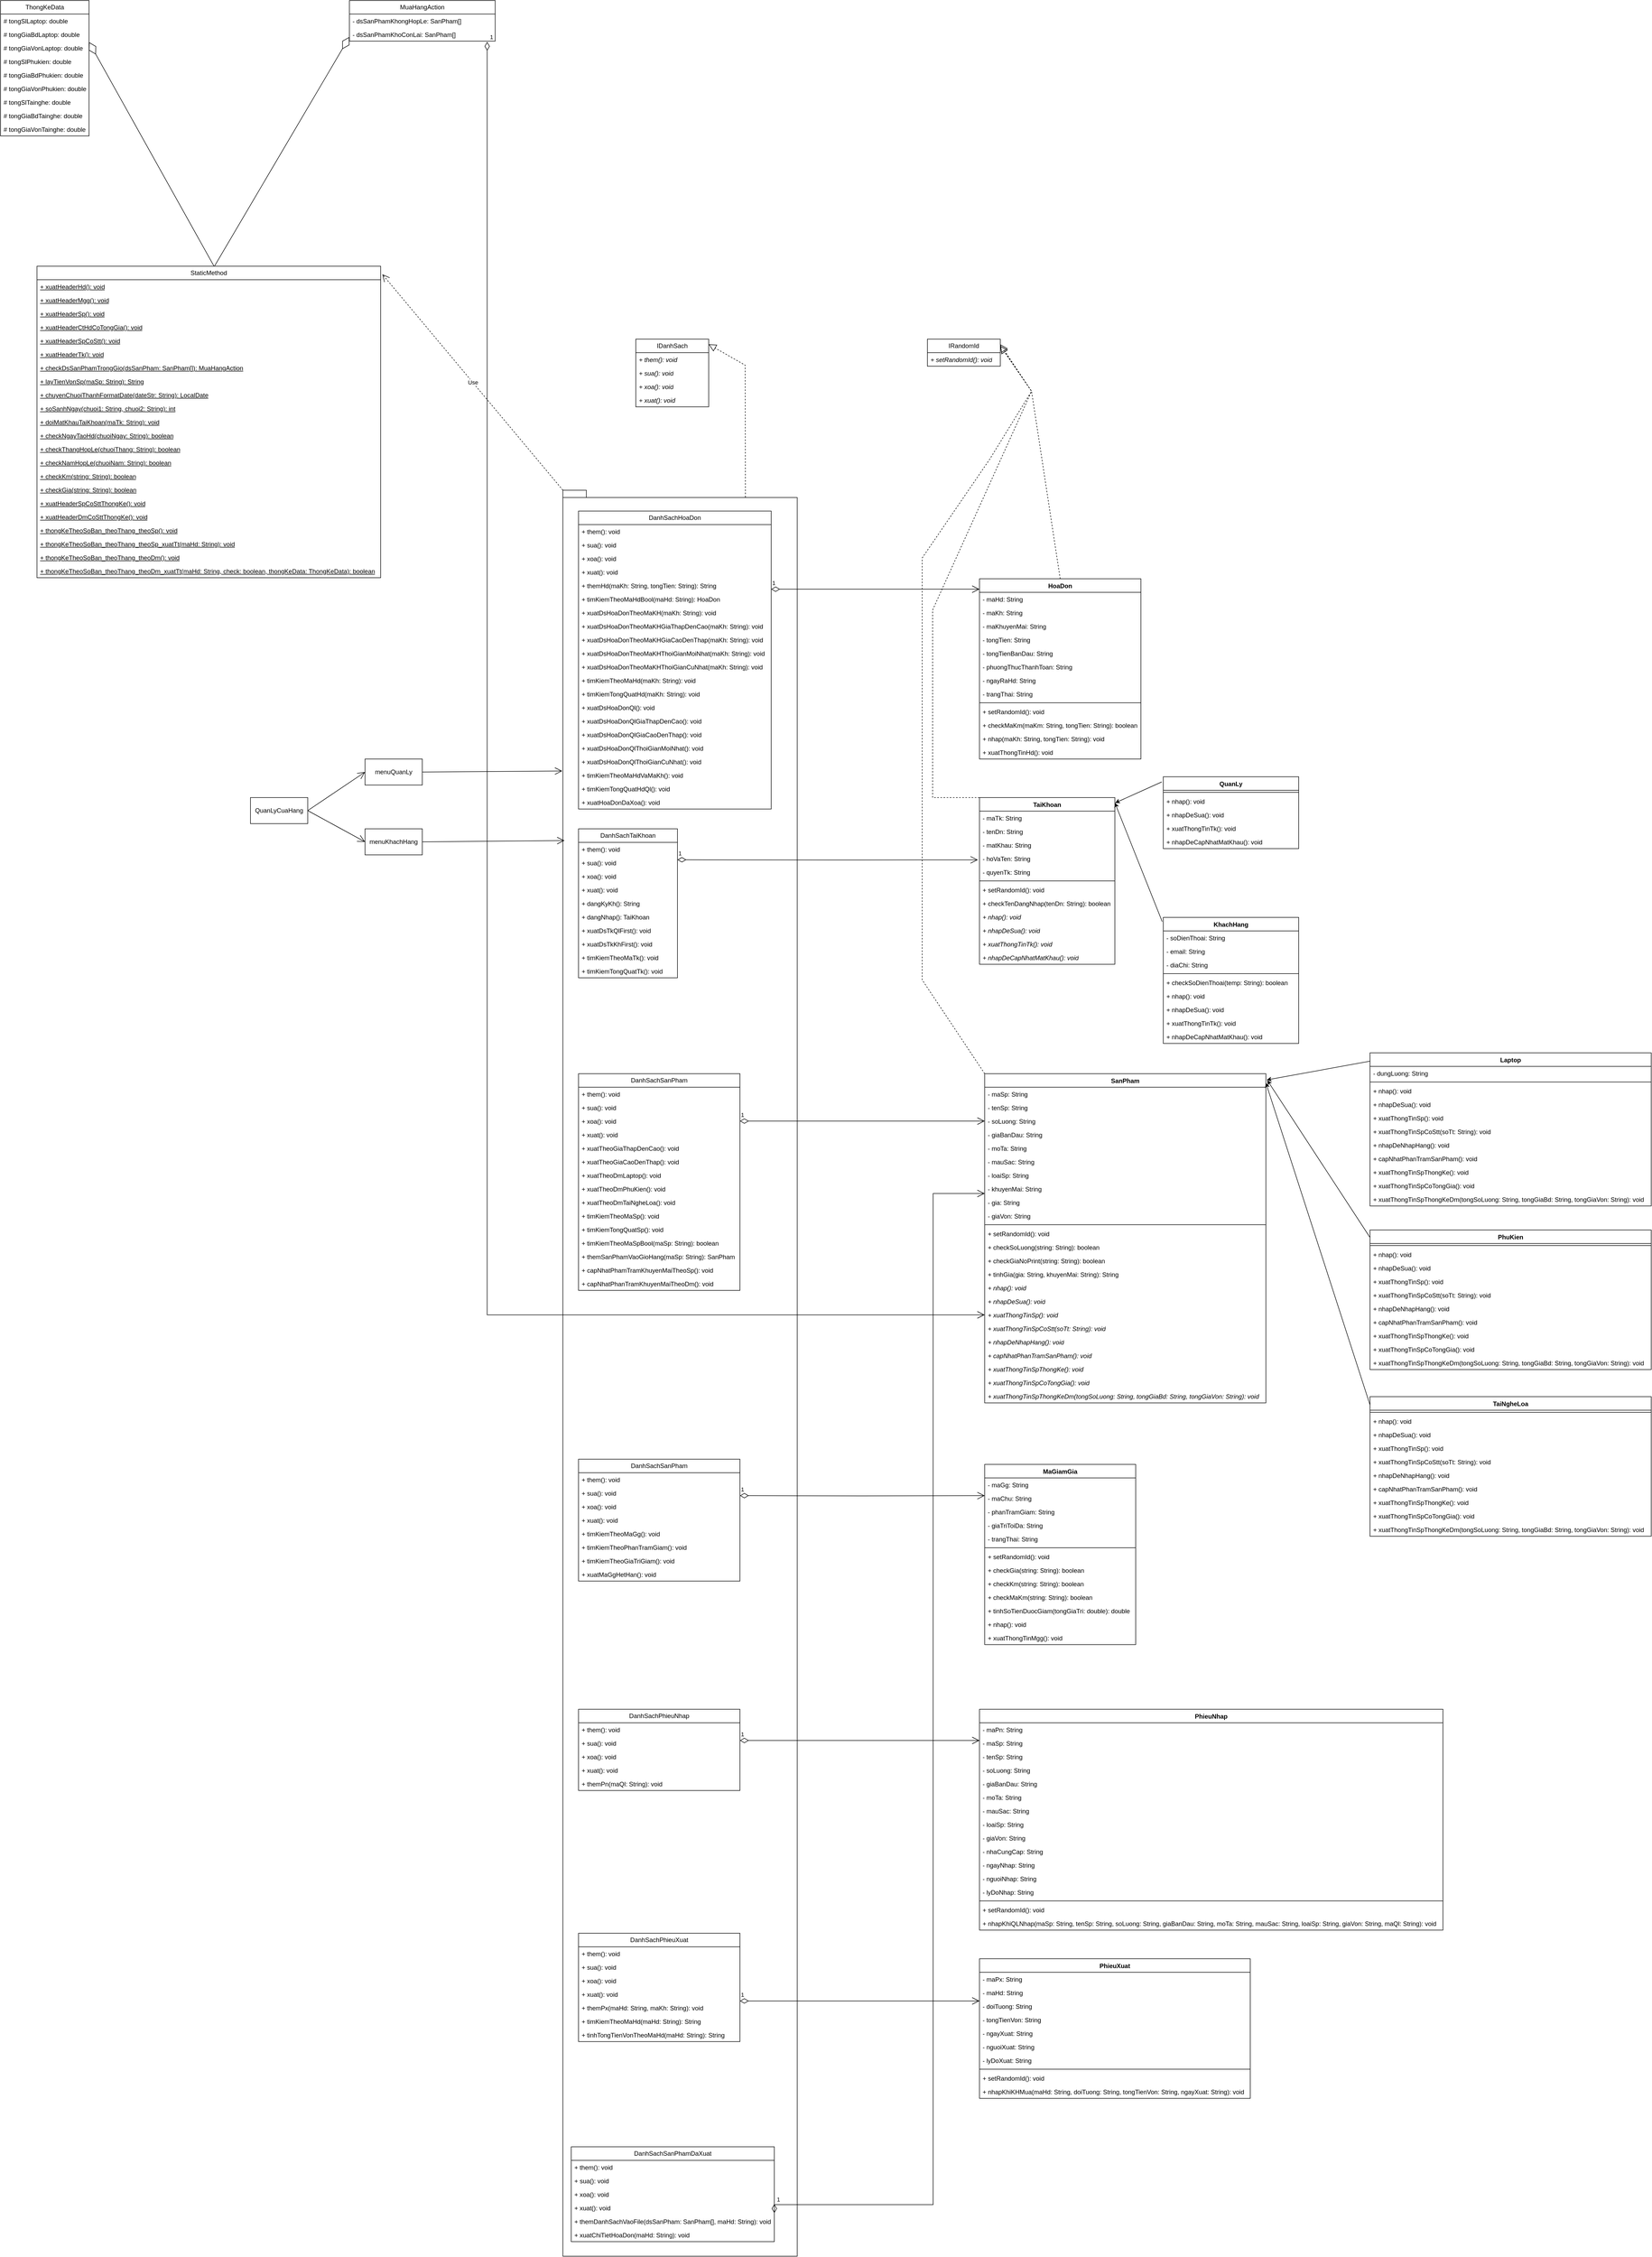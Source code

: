 <mxfile version="26.1.0">
  <diagram name="Trang-1" id="TEADo6_Qft5cRPyc7dZM">
    <mxGraphModel dx="10004" dy="4441" grid="1" gridSize="10" guides="1" tooltips="1" connect="1" arrows="1" fold="1" page="1" pageScale="1" pageWidth="827" pageHeight="1169" math="0" shadow="0">
      <root>
        <mxCell id="0" />
        <mxCell id="1" parent="0" />
        <mxCell id="XcEgo2i7hETFfhM300fY-389" value="" style="shape=folder;fontStyle=1;spacingTop=10;tabWidth=40;tabHeight=14;tabPosition=left;html=1;whiteSpace=wrap;" parent="1" vertex="1">
          <mxGeometry x="-1980" y="420" width="450" height="3390" as="geometry" />
        </mxCell>
        <mxCell id="XcEgo2i7hETFfhM300fY-1" value="HoaDon" style="swimlane;fontStyle=1;align=center;verticalAlign=top;childLayout=stackLayout;horizontal=1;startSize=26;horizontalStack=0;resizeParent=1;resizeParentMax=0;resizeLast=0;collapsible=1;marginBottom=0;whiteSpace=wrap;html=1;" parent="1" vertex="1">
          <mxGeometry x="-1180" y="590" width="310" height="346" as="geometry" />
        </mxCell>
        <mxCell id="XcEgo2i7hETFfhM300fY-2" value="- maHd: String" style="text;strokeColor=none;fillColor=none;align=left;verticalAlign=top;spacingLeft=4;spacingRight=4;overflow=hidden;rotatable=0;points=[[0,0.5],[1,0.5]];portConstraint=eastwest;whiteSpace=wrap;html=1;" parent="XcEgo2i7hETFfhM300fY-1" vertex="1">
          <mxGeometry y="26" width="310" height="26" as="geometry" />
        </mxCell>
        <mxCell id="XcEgo2i7hETFfhM300fY-5" value="- maKh: String" style="text;strokeColor=none;fillColor=none;align=left;verticalAlign=top;spacingLeft=4;spacingRight=4;overflow=hidden;rotatable=0;points=[[0,0.5],[1,0.5]];portConstraint=eastwest;whiteSpace=wrap;html=1;" parent="XcEgo2i7hETFfhM300fY-1" vertex="1">
          <mxGeometry y="52" width="310" height="26" as="geometry" />
        </mxCell>
        <mxCell id="XcEgo2i7hETFfhM300fY-8" value="- maKhuyenMai: String" style="text;strokeColor=none;fillColor=none;align=left;verticalAlign=top;spacingLeft=4;spacingRight=4;overflow=hidden;rotatable=0;points=[[0,0.5],[1,0.5]];portConstraint=eastwest;whiteSpace=wrap;html=1;" parent="XcEgo2i7hETFfhM300fY-1" vertex="1">
          <mxGeometry y="78" width="310" height="26" as="geometry" />
        </mxCell>
        <mxCell id="XcEgo2i7hETFfhM300fY-9" value="- tongTien: String" style="text;strokeColor=none;fillColor=none;align=left;verticalAlign=top;spacingLeft=4;spacingRight=4;overflow=hidden;rotatable=0;points=[[0,0.5],[1,0.5]];portConstraint=eastwest;whiteSpace=wrap;html=1;" parent="XcEgo2i7hETFfhM300fY-1" vertex="1">
          <mxGeometry y="104" width="310" height="26" as="geometry" />
        </mxCell>
        <mxCell id="XcEgo2i7hETFfhM300fY-10" value="- tongTienBanDau: String" style="text;strokeColor=none;fillColor=none;align=left;verticalAlign=top;spacingLeft=4;spacingRight=4;overflow=hidden;rotatable=0;points=[[0,0.5],[1,0.5]];portConstraint=eastwest;whiteSpace=wrap;html=1;" parent="XcEgo2i7hETFfhM300fY-1" vertex="1">
          <mxGeometry y="130" width="310" height="26" as="geometry" />
        </mxCell>
        <mxCell id="XcEgo2i7hETFfhM300fY-11" value="- phuongThucThanhToan: String" style="text;strokeColor=none;fillColor=none;align=left;verticalAlign=top;spacingLeft=4;spacingRight=4;overflow=hidden;rotatable=0;points=[[0,0.5],[1,0.5]];portConstraint=eastwest;whiteSpace=wrap;html=1;" parent="XcEgo2i7hETFfhM300fY-1" vertex="1">
          <mxGeometry y="156" width="310" height="26" as="geometry" />
        </mxCell>
        <mxCell id="XcEgo2i7hETFfhM300fY-12" value="- ngayRaHd: String" style="text;strokeColor=none;fillColor=none;align=left;verticalAlign=top;spacingLeft=4;spacingRight=4;overflow=hidden;rotatable=0;points=[[0,0.5],[1,0.5]];portConstraint=eastwest;whiteSpace=wrap;html=1;" parent="XcEgo2i7hETFfhM300fY-1" vertex="1">
          <mxGeometry y="182" width="310" height="26" as="geometry" />
        </mxCell>
        <mxCell id="XcEgo2i7hETFfhM300fY-13" value="- trangThai: String" style="text;strokeColor=none;fillColor=none;align=left;verticalAlign=top;spacingLeft=4;spacingRight=4;overflow=hidden;rotatable=0;points=[[0,0.5],[1,0.5]];portConstraint=eastwest;whiteSpace=wrap;html=1;" parent="XcEgo2i7hETFfhM300fY-1" vertex="1">
          <mxGeometry y="208" width="310" height="26" as="geometry" />
        </mxCell>
        <mxCell id="XcEgo2i7hETFfhM300fY-3" value="" style="line;strokeWidth=1;fillColor=none;align=left;verticalAlign=middle;spacingTop=-1;spacingLeft=3;spacingRight=3;rotatable=0;labelPosition=right;points=[];portConstraint=eastwest;strokeColor=inherit;" parent="XcEgo2i7hETFfhM300fY-1" vertex="1">
          <mxGeometry y="234" width="310" height="8" as="geometry" />
        </mxCell>
        <mxCell id="XcEgo2i7hETFfhM300fY-4" value="+ setRandomId(): void" style="text;strokeColor=none;fillColor=none;align=left;verticalAlign=top;spacingLeft=4;spacingRight=4;overflow=hidden;rotatable=0;points=[[0,0.5],[1,0.5]];portConstraint=eastwest;whiteSpace=wrap;html=1;" parent="XcEgo2i7hETFfhM300fY-1" vertex="1">
          <mxGeometry y="242" width="310" height="26" as="geometry" />
        </mxCell>
        <mxCell id="XcEgo2i7hETFfhM300fY-16" value="+ checkMaKm(maKm: String, tongTien: String): boolean" style="text;strokeColor=none;fillColor=none;align=left;verticalAlign=top;spacingLeft=4;spacingRight=4;overflow=hidden;rotatable=0;points=[[0,0.5],[1,0.5]];portConstraint=eastwest;whiteSpace=wrap;html=1;" parent="XcEgo2i7hETFfhM300fY-1" vertex="1">
          <mxGeometry y="268" width="310" height="26" as="geometry" />
        </mxCell>
        <mxCell id="XcEgo2i7hETFfhM300fY-17" value="+ nhap(maKh: String, tongTien: String): void" style="text;strokeColor=none;fillColor=none;align=left;verticalAlign=top;spacingLeft=4;spacingRight=4;overflow=hidden;rotatable=0;points=[[0,0.5],[1,0.5]];portConstraint=eastwest;whiteSpace=wrap;html=1;" parent="XcEgo2i7hETFfhM300fY-1" vertex="1">
          <mxGeometry y="294" width="310" height="26" as="geometry" />
        </mxCell>
        <mxCell id="XcEgo2i7hETFfhM300fY-18" value="+ xuatThongTinHd(): void" style="text;strokeColor=none;fillColor=none;align=left;verticalAlign=top;spacingLeft=4;spacingRight=4;overflow=hidden;rotatable=0;points=[[0,0.5],[1,0.5]];portConstraint=eastwest;whiteSpace=wrap;html=1;" parent="XcEgo2i7hETFfhM300fY-1" vertex="1">
          <mxGeometry y="320" width="310" height="26" as="geometry" />
        </mxCell>
        <mxCell id="XcEgo2i7hETFfhM300fY-19" value="TaiKhoan" style="swimlane;fontStyle=1;align=center;verticalAlign=top;childLayout=stackLayout;horizontal=1;startSize=26;horizontalStack=0;resizeParent=1;resizeParentMax=0;resizeLast=0;collapsible=1;marginBottom=0;whiteSpace=wrap;html=1;" parent="1" vertex="1">
          <mxGeometry x="-1180" y="1010" width="260" height="320" as="geometry" />
        </mxCell>
        <mxCell id="XcEgo2i7hETFfhM300fY-20" value="- maTk: String" style="text;strokeColor=none;fillColor=none;align=left;verticalAlign=top;spacingLeft=4;spacingRight=4;overflow=hidden;rotatable=0;points=[[0,0.5],[1,0.5]];portConstraint=eastwest;whiteSpace=wrap;html=1;" parent="XcEgo2i7hETFfhM300fY-19" vertex="1">
          <mxGeometry y="26" width="260" height="26" as="geometry" />
        </mxCell>
        <mxCell id="XcEgo2i7hETFfhM300fY-21" value="- tenDn: String" style="text;strokeColor=none;fillColor=none;align=left;verticalAlign=top;spacingLeft=4;spacingRight=4;overflow=hidden;rotatable=0;points=[[0,0.5],[1,0.5]];portConstraint=eastwest;whiteSpace=wrap;html=1;" parent="XcEgo2i7hETFfhM300fY-19" vertex="1">
          <mxGeometry y="52" width="260" height="26" as="geometry" />
        </mxCell>
        <mxCell id="XcEgo2i7hETFfhM300fY-22" value="- matKhau: String" style="text;strokeColor=none;fillColor=none;align=left;verticalAlign=top;spacingLeft=4;spacingRight=4;overflow=hidden;rotatable=0;points=[[0,0.5],[1,0.5]];portConstraint=eastwest;whiteSpace=wrap;html=1;" parent="XcEgo2i7hETFfhM300fY-19" vertex="1">
          <mxGeometry y="78" width="260" height="26" as="geometry" />
        </mxCell>
        <mxCell id="XcEgo2i7hETFfhM300fY-23" value="- hoVaTen: String" style="text;strokeColor=none;fillColor=none;align=left;verticalAlign=top;spacingLeft=4;spacingRight=4;overflow=hidden;rotatable=0;points=[[0,0.5],[1,0.5]];portConstraint=eastwest;whiteSpace=wrap;html=1;" parent="XcEgo2i7hETFfhM300fY-19" vertex="1">
          <mxGeometry y="104" width="260" height="26" as="geometry" />
        </mxCell>
        <mxCell id="XcEgo2i7hETFfhM300fY-24" value="- quyenTk: String" style="text;strokeColor=none;fillColor=none;align=left;verticalAlign=top;spacingLeft=4;spacingRight=4;overflow=hidden;rotatable=0;points=[[0,0.5],[1,0.5]];portConstraint=eastwest;whiteSpace=wrap;html=1;" parent="XcEgo2i7hETFfhM300fY-19" vertex="1">
          <mxGeometry y="130" width="260" height="26" as="geometry" />
        </mxCell>
        <mxCell id="XcEgo2i7hETFfhM300fY-28" value="" style="line;strokeWidth=1;fillColor=none;align=left;verticalAlign=middle;spacingTop=-1;spacingLeft=3;spacingRight=3;rotatable=0;labelPosition=right;points=[];portConstraint=eastwest;strokeColor=inherit;" parent="XcEgo2i7hETFfhM300fY-19" vertex="1">
          <mxGeometry y="156" width="260" height="8" as="geometry" />
        </mxCell>
        <mxCell id="XcEgo2i7hETFfhM300fY-29" value="+ setRandomId(): void" style="text;strokeColor=none;fillColor=none;align=left;verticalAlign=top;spacingLeft=4;spacingRight=4;overflow=hidden;rotatable=0;points=[[0,0.5],[1,0.5]];portConstraint=eastwest;whiteSpace=wrap;html=1;" parent="XcEgo2i7hETFfhM300fY-19" vertex="1">
          <mxGeometry y="164" width="260" height="26" as="geometry" />
        </mxCell>
        <mxCell id="XcEgo2i7hETFfhM300fY-30" value="+ checkTenDangNhap(tenDn: String): boolean" style="text;strokeColor=none;fillColor=none;align=left;verticalAlign=top;spacingLeft=4;spacingRight=4;overflow=hidden;rotatable=0;points=[[0,0.5],[1,0.5]];portConstraint=eastwest;whiteSpace=wrap;html=1;" parent="XcEgo2i7hETFfhM300fY-19" vertex="1">
          <mxGeometry y="190" width="260" height="26" as="geometry" />
        </mxCell>
        <mxCell id="XcEgo2i7hETFfhM300fY-32" value="+ nhap(): void" style="text;strokeColor=none;fillColor=none;align=left;verticalAlign=top;spacingLeft=4;spacingRight=4;overflow=hidden;rotatable=0;points=[[0,0.5],[1,0.5]];portConstraint=eastwest;whiteSpace=wrap;html=1;fontStyle=2" parent="XcEgo2i7hETFfhM300fY-19" vertex="1">
          <mxGeometry y="216" width="260" height="26" as="geometry" />
        </mxCell>
        <mxCell id="XcEgo2i7hETFfhM300fY-33" value="+ nhapDeSua(): void" style="text;strokeColor=none;fillColor=none;align=left;verticalAlign=top;spacingLeft=4;spacingRight=4;overflow=hidden;rotatable=0;points=[[0,0.5],[1,0.5]];portConstraint=eastwest;whiteSpace=wrap;html=1;fontStyle=2" parent="XcEgo2i7hETFfhM300fY-19" vertex="1">
          <mxGeometry y="242" width="260" height="26" as="geometry" />
        </mxCell>
        <mxCell id="XcEgo2i7hETFfhM300fY-34" value="+ xuatThongTinTk(): void" style="text;strokeColor=none;fillColor=none;align=left;verticalAlign=top;spacingLeft=4;spacingRight=4;overflow=hidden;rotatable=0;points=[[0,0.5],[1,0.5]];portConstraint=eastwest;whiteSpace=wrap;html=1;fontStyle=2" parent="XcEgo2i7hETFfhM300fY-19" vertex="1">
          <mxGeometry y="268" width="260" height="26" as="geometry" />
        </mxCell>
        <mxCell id="XcEgo2i7hETFfhM300fY-35" value="+ nhapDeCapNhatMatKhau(): void" style="text;strokeColor=none;fillColor=none;align=left;verticalAlign=top;spacingLeft=4;spacingRight=4;overflow=hidden;rotatable=0;points=[[0,0.5],[1,0.5]];portConstraint=eastwest;whiteSpace=wrap;html=1;fontStyle=2" parent="XcEgo2i7hETFfhM300fY-19" vertex="1">
          <mxGeometry y="294" width="260" height="26" as="geometry" />
        </mxCell>
        <mxCell id="XcEgo2i7hETFfhM300fY-36" value="QuanLy" style="swimlane;fontStyle=1;align=center;verticalAlign=top;childLayout=stackLayout;horizontal=1;startSize=26;horizontalStack=0;resizeParent=1;resizeParentMax=0;resizeLast=0;collapsible=1;marginBottom=0;whiteSpace=wrap;html=1;" parent="1" vertex="1">
          <mxGeometry x="-827" y="970" width="260" height="138" as="geometry" />
        </mxCell>
        <mxCell id="XcEgo2i7hETFfhM300fY-42" value="" style="line;strokeWidth=1;fillColor=none;align=left;verticalAlign=middle;spacingTop=-1;spacingLeft=3;spacingRight=3;rotatable=0;labelPosition=right;points=[];portConstraint=eastwest;strokeColor=inherit;" parent="XcEgo2i7hETFfhM300fY-36" vertex="1">
          <mxGeometry y="26" width="260" height="8" as="geometry" />
        </mxCell>
        <mxCell id="XcEgo2i7hETFfhM300fY-46" value="+ nhap(): void" style="text;strokeColor=none;fillColor=none;align=left;verticalAlign=top;spacingLeft=4;spacingRight=4;overflow=hidden;rotatable=0;points=[[0,0.5],[1,0.5]];portConstraint=eastwest;whiteSpace=wrap;html=1;fontStyle=0" parent="XcEgo2i7hETFfhM300fY-36" vertex="1">
          <mxGeometry y="34" width="260" height="26" as="geometry" />
        </mxCell>
        <mxCell id="XcEgo2i7hETFfhM300fY-47" value="+ nhapDeSua(): void" style="text;strokeColor=none;fillColor=none;align=left;verticalAlign=top;spacingLeft=4;spacingRight=4;overflow=hidden;rotatable=0;points=[[0,0.5],[1,0.5]];portConstraint=eastwest;whiteSpace=wrap;html=1;fontStyle=0" parent="XcEgo2i7hETFfhM300fY-36" vertex="1">
          <mxGeometry y="60" width="260" height="26" as="geometry" />
        </mxCell>
        <mxCell id="XcEgo2i7hETFfhM300fY-48" value="+ xuatThongTinTk(): void" style="text;strokeColor=none;fillColor=none;align=left;verticalAlign=top;spacingLeft=4;spacingRight=4;overflow=hidden;rotatable=0;points=[[0,0.5],[1,0.5]];portConstraint=eastwest;whiteSpace=wrap;html=1;fontStyle=0" parent="XcEgo2i7hETFfhM300fY-36" vertex="1">
          <mxGeometry y="86" width="260" height="26" as="geometry" />
        </mxCell>
        <mxCell id="XcEgo2i7hETFfhM300fY-49" value="+ nhapDeCapNhatMatKhau(): void" style="text;strokeColor=none;fillColor=none;align=left;verticalAlign=top;spacingLeft=4;spacingRight=4;overflow=hidden;rotatable=0;points=[[0,0.5],[1,0.5]];portConstraint=eastwest;whiteSpace=wrap;html=1;fontStyle=0" parent="XcEgo2i7hETFfhM300fY-36" vertex="1">
          <mxGeometry y="112" width="260" height="26" as="geometry" />
        </mxCell>
        <mxCell id="XcEgo2i7hETFfhM300fY-50" value="KhachHang" style="swimlane;fontStyle=1;align=center;verticalAlign=top;childLayout=stackLayout;horizontal=1;startSize=26;horizontalStack=0;resizeParent=1;resizeParentMax=0;resizeLast=0;collapsible=1;marginBottom=0;whiteSpace=wrap;html=1;" parent="1" vertex="1">
          <mxGeometry x="-827" y="1240" width="260" height="242" as="geometry" />
        </mxCell>
        <mxCell id="XcEgo2i7hETFfhM300fY-51" value="- soDienThoai: String" style="text;strokeColor=none;fillColor=none;align=left;verticalAlign=top;spacingLeft=4;spacingRight=4;overflow=hidden;rotatable=0;points=[[0,0.5],[1,0.5]];portConstraint=eastwest;whiteSpace=wrap;html=1;" parent="XcEgo2i7hETFfhM300fY-50" vertex="1">
          <mxGeometry y="26" width="260" height="26" as="geometry" />
        </mxCell>
        <mxCell id="XcEgo2i7hETFfhM300fY-52" value="- email: String" style="text;strokeColor=none;fillColor=none;align=left;verticalAlign=top;spacingLeft=4;spacingRight=4;overflow=hidden;rotatable=0;points=[[0,0.5],[1,0.5]];portConstraint=eastwest;whiteSpace=wrap;html=1;" parent="XcEgo2i7hETFfhM300fY-50" vertex="1">
          <mxGeometry y="52" width="260" height="26" as="geometry" />
        </mxCell>
        <mxCell id="XcEgo2i7hETFfhM300fY-53" value="- diaChi: String" style="text;strokeColor=none;fillColor=none;align=left;verticalAlign=top;spacingLeft=4;spacingRight=4;overflow=hidden;rotatable=0;points=[[0,0.5],[1,0.5]];portConstraint=eastwest;whiteSpace=wrap;html=1;" parent="XcEgo2i7hETFfhM300fY-50" vertex="1">
          <mxGeometry y="78" width="260" height="26" as="geometry" />
        </mxCell>
        <mxCell id="XcEgo2i7hETFfhM300fY-56" value="" style="line;strokeWidth=1;fillColor=none;align=left;verticalAlign=middle;spacingTop=-1;spacingLeft=3;spacingRight=3;rotatable=0;labelPosition=right;points=[];portConstraint=eastwest;strokeColor=inherit;" parent="XcEgo2i7hETFfhM300fY-50" vertex="1">
          <mxGeometry y="104" width="260" height="8" as="geometry" />
        </mxCell>
        <mxCell id="XcEgo2i7hETFfhM300fY-58" value="+ checkSoDienThoai(temp: String): boolean" style="text;strokeColor=none;fillColor=none;align=left;verticalAlign=top;spacingLeft=4;spacingRight=4;overflow=hidden;rotatable=0;points=[[0,0.5],[1,0.5]];portConstraint=eastwest;whiteSpace=wrap;html=1;" parent="XcEgo2i7hETFfhM300fY-50" vertex="1">
          <mxGeometry y="112" width="260" height="26" as="geometry" />
        </mxCell>
        <mxCell id="XcEgo2i7hETFfhM300fY-60" value="+ nhap(): void" style="text;strokeColor=none;fillColor=none;align=left;verticalAlign=top;spacingLeft=4;spacingRight=4;overflow=hidden;rotatable=0;points=[[0,0.5],[1,0.5]];portConstraint=eastwest;whiteSpace=wrap;html=1;fontStyle=0" parent="XcEgo2i7hETFfhM300fY-50" vertex="1">
          <mxGeometry y="138" width="260" height="26" as="geometry" />
        </mxCell>
        <mxCell id="XcEgo2i7hETFfhM300fY-61" value="+ nhapDeSua(): void" style="text;strokeColor=none;fillColor=none;align=left;verticalAlign=top;spacingLeft=4;spacingRight=4;overflow=hidden;rotatable=0;points=[[0,0.5],[1,0.5]];portConstraint=eastwest;whiteSpace=wrap;html=1;fontStyle=0" parent="XcEgo2i7hETFfhM300fY-50" vertex="1">
          <mxGeometry y="164" width="260" height="26" as="geometry" />
        </mxCell>
        <mxCell id="XcEgo2i7hETFfhM300fY-62" value="+ xuatThongTinTk(): void" style="text;strokeColor=none;fillColor=none;align=left;verticalAlign=top;spacingLeft=4;spacingRight=4;overflow=hidden;rotatable=0;points=[[0,0.5],[1,0.5]];portConstraint=eastwest;whiteSpace=wrap;html=1;fontStyle=0" parent="XcEgo2i7hETFfhM300fY-50" vertex="1">
          <mxGeometry y="190" width="260" height="26" as="geometry" />
        </mxCell>
        <mxCell id="XcEgo2i7hETFfhM300fY-63" value="+ nhapDeCapNhatMatKhau(): void" style="text;strokeColor=none;fillColor=none;align=left;verticalAlign=top;spacingLeft=4;spacingRight=4;overflow=hidden;rotatable=0;points=[[0,0.5],[1,0.5]];portConstraint=eastwest;whiteSpace=wrap;html=1;fontStyle=0" parent="XcEgo2i7hETFfhM300fY-50" vertex="1">
          <mxGeometry y="216" width="260" height="26" as="geometry" />
        </mxCell>
        <mxCell id="XcEgo2i7hETFfhM300fY-64" value="" style="endArrow=classic;html=1;rounded=0;entryX=1.002;entryY=0.032;entryDx=0;entryDy=0;entryPerimeter=0;" parent="1" target="XcEgo2i7hETFfhM300fY-19" edge="1">
          <mxGeometry width="50" height="50" relative="1" as="geometry">
            <mxPoint x="-830" y="980" as="sourcePoint" />
            <mxPoint x="-1490" y="1169" as="targetPoint" />
          </mxGeometry>
        </mxCell>
        <mxCell id="XcEgo2i7hETFfhM300fY-65" value="" style="endArrow=classic;html=1;rounded=0;exitX=-0.008;exitY=0.034;exitDx=0;exitDy=0;exitPerimeter=0;" parent="1" source="XcEgo2i7hETFfhM300fY-50" edge="1">
          <mxGeometry width="50" height="50" relative="1" as="geometry">
            <mxPoint x="-820" y="1160" as="sourcePoint" />
            <mxPoint x="-920" y="1020" as="targetPoint" />
          </mxGeometry>
        </mxCell>
        <mxCell id="XcEgo2i7hETFfhM300fY-66" value="MaGiamGia" style="swimlane;fontStyle=1;align=center;verticalAlign=top;childLayout=stackLayout;horizontal=1;startSize=26;horizontalStack=0;resizeParent=1;resizeParentMax=0;resizeLast=0;collapsible=1;marginBottom=0;whiteSpace=wrap;html=1;" parent="1" vertex="1">
          <mxGeometry x="-1170" y="2290" width="290" height="346" as="geometry" />
        </mxCell>
        <mxCell id="XcEgo2i7hETFfhM300fY-67" value="- maGg: String" style="text;strokeColor=none;fillColor=none;align=left;verticalAlign=top;spacingLeft=4;spacingRight=4;overflow=hidden;rotatable=0;points=[[0,0.5],[1,0.5]];portConstraint=eastwest;whiteSpace=wrap;html=1;" parent="XcEgo2i7hETFfhM300fY-66" vertex="1">
          <mxGeometry y="26" width="290" height="26" as="geometry" />
        </mxCell>
        <mxCell id="XcEgo2i7hETFfhM300fY-68" value="- maChu: String" style="text;strokeColor=none;fillColor=none;align=left;verticalAlign=top;spacingLeft=4;spacingRight=4;overflow=hidden;rotatable=0;points=[[0,0.5],[1,0.5]];portConstraint=eastwest;whiteSpace=wrap;html=1;" parent="XcEgo2i7hETFfhM300fY-66" vertex="1">
          <mxGeometry y="52" width="290" height="26" as="geometry" />
        </mxCell>
        <mxCell id="XcEgo2i7hETFfhM300fY-69" value="- phanTramGiam: String" style="text;strokeColor=none;fillColor=none;align=left;verticalAlign=top;spacingLeft=4;spacingRight=4;overflow=hidden;rotatable=0;points=[[0,0.5],[1,0.5]];portConstraint=eastwest;whiteSpace=wrap;html=1;" parent="XcEgo2i7hETFfhM300fY-66" vertex="1">
          <mxGeometry y="78" width="290" height="26" as="geometry" />
        </mxCell>
        <mxCell id="XcEgo2i7hETFfhM300fY-77" value="- giaTriToiDa: String" style="text;strokeColor=none;fillColor=none;align=left;verticalAlign=top;spacingLeft=4;spacingRight=4;overflow=hidden;rotatable=0;points=[[0,0.5],[1,0.5]];portConstraint=eastwest;whiteSpace=wrap;html=1;" parent="XcEgo2i7hETFfhM300fY-66" vertex="1">
          <mxGeometry y="104" width="290" height="26" as="geometry" />
        </mxCell>
        <mxCell id="XcEgo2i7hETFfhM300fY-79" value="- trangThai: String" style="text;strokeColor=none;fillColor=none;align=left;verticalAlign=top;spacingLeft=4;spacingRight=4;overflow=hidden;rotatable=0;points=[[0,0.5],[1,0.5]];portConstraint=eastwest;whiteSpace=wrap;html=1;" parent="XcEgo2i7hETFfhM300fY-66" vertex="1">
          <mxGeometry y="130" width="290" height="26" as="geometry" />
        </mxCell>
        <mxCell id="XcEgo2i7hETFfhM300fY-70" value="" style="line;strokeWidth=1;fillColor=none;align=left;verticalAlign=middle;spacingTop=-1;spacingLeft=3;spacingRight=3;rotatable=0;labelPosition=right;points=[];portConstraint=eastwest;strokeColor=inherit;" parent="XcEgo2i7hETFfhM300fY-66" vertex="1">
          <mxGeometry y="156" width="290" height="8" as="geometry" />
        </mxCell>
        <mxCell id="XcEgo2i7hETFfhM300fY-72" value="+ setRandomId(): void" style="text;strokeColor=none;fillColor=none;align=left;verticalAlign=top;spacingLeft=4;spacingRight=4;overflow=hidden;rotatable=0;points=[[0,0.5],[1,0.5]];portConstraint=eastwest;whiteSpace=wrap;html=1;fontStyle=0" parent="XcEgo2i7hETFfhM300fY-66" vertex="1">
          <mxGeometry y="164" width="290" height="26" as="geometry" />
        </mxCell>
        <mxCell id="XcEgo2i7hETFfhM300fY-73" value="+ checkGia(string: String): boolean" style="text;strokeColor=none;fillColor=none;align=left;verticalAlign=top;spacingLeft=4;spacingRight=4;overflow=hidden;rotatable=0;points=[[0,0.5],[1,0.5]];portConstraint=eastwest;whiteSpace=wrap;html=1;fontStyle=0" parent="XcEgo2i7hETFfhM300fY-66" vertex="1">
          <mxGeometry y="190" width="290" height="26" as="geometry" />
        </mxCell>
        <mxCell id="XcEgo2i7hETFfhM300fY-74" value="+ checkKm(string: String): boolean" style="text;strokeColor=none;fillColor=none;align=left;verticalAlign=top;spacingLeft=4;spacingRight=4;overflow=hidden;rotatable=0;points=[[0,0.5],[1,0.5]];portConstraint=eastwest;whiteSpace=wrap;html=1;fontStyle=0" parent="XcEgo2i7hETFfhM300fY-66" vertex="1">
          <mxGeometry y="216" width="290" height="26" as="geometry" />
        </mxCell>
        <mxCell id="XcEgo2i7hETFfhM300fY-75" value="+ checkMaKm(string: String): boolean" style="text;strokeColor=none;fillColor=none;align=left;verticalAlign=top;spacingLeft=4;spacingRight=4;overflow=hidden;rotatable=0;points=[[0,0.5],[1,0.5]];portConstraint=eastwest;whiteSpace=wrap;html=1;fontStyle=0" parent="XcEgo2i7hETFfhM300fY-66" vertex="1">
          <mxGeometry y="242" width="290" height="26" as="geometry" />
        </mxCell>
        <mxCell id="XcEgo2i7hETFfhM300fY-71" value="+ tinhSoTienDuocGiam(tongGiaTri: double): double" style="text;strokeColor=none;fillColor=none;align=left;verticalAlign=top;spacingLeft=4;spacingRight=4;overflow=hidden;rotatable=0;points=[[0,0.5],[1,0.5]];portConstraint=eastwest;whiteSpace=wrap;html=1;" parent="XcEgo2i7hETFfhM300fY-66" vertex="1">
          <mxGeometry y="268" width="290" height="26" as="geometry" />
        </mxCell>
        <mxCell id="XcEgo2i7hETFfhM300fY-80" value="+ nhap(): void" style="text;strokeColor=none;fillColor=none;align=left;verticalAlign=top;spacingLeft=4;spacingRight=4;overflow=hidden;rotatable=0;points=[[0,0.5],[1,0.5]];portConstraint=eastwest;whiteSpace=wrap;html=1;" parent="XcEgo2i7hETFfhM300fY-66" vertex="1">
          <mxGeometry y="294" width="290" height="26" as="geometry" />
        </mxCell>
        <mxCell id="XcEgo2i7hETFfhM300fY-81" value="+ xuatThongTinMgg(): void" style="text;strokeColor=none;fillColor=none;align=left;verticalAlign=top;spacingLeft=4;spacingRight=4;overflow=hidden;rotatable=0;points=[[0,0.5],[1,0.5]];portConstraint=eastwest;whiteSpace=wrap;html=1;" parent="XcEgo2i7hETFfhM300fY-66" vertex="1">
          <mxGeometry y="320" width="290" height="26" as="geometry" />
        </mxCell>
        <mxCell id="XcEgo2i7hETFfhM300fY-82" value="SanPham" style="swimlane;fontStyle=1;align=center;verticalAlign=top;childLayout=stackLayout;horizontal=1;startSize=26;horizontalStack=0;resizeParent=1;resizeParentMax=0;resizeLast=0;collapsible=1;marginBottom=0;whiteSpace=wrap;html=1;" parent="1" vertex="1">
          <mxGeometry x="-1170" y="1540" width="540" height="632" as="geometry" />
        </mxCell>
        <mxCell id="XcEgo2i7hETFfhM300fY-83" value="- maSp: String" style="text;strokeColor=none;fillColor=none;align=left;verticalAlign=top;spacingLeft=4;spacingRight=4;overflow=hidden;rotatable=0;points=[[0,0.5],[1,0.5]];portConstraint=eastwest;whiteSpace=wrap;html=1;" parent="XcEgo2i7hETFfhM300fY-82" vertex="1">
          <mxGeometry y="26" width="540" height="26" as="geometry" />
        </mxCell>
        <mxCell id="XcEgo2i7hETFfhM300fY-84" value="- tenSp: String" style="text;strokeColor=none;fillColor=none;align=left;verticalAlign=top;spacingLeft=4;spacingRight=4;overflow=hidden;rotatable=0;points=[[0,0.5],[1,0.5]];portConstraint=eastwest;whiteSpace=wrap;html=1;" parent="XcEgo2i7hETFfhM300fY-82" vertex="1">
          <mxGeometry y="52" width="540" height="26" as="geometry" />
        </mxCell>
        <mxCell id="XcEgo2i7hETFfhM300fY-85" value="- soLuong: String" style="text;strokeColor=none;fillColor=none;align=left;verticalAlign=top;spacingLeft=4;spacingRight=4;overflow=hidden;rotatable=0;points=[[0,0.5],[1,0.5]];portConstraint=eastwest;whiteSpace=wrap;html=1;" parent="XcEgo2i7hETFfhM300fY-82" vertex="1">
          <mxGeometry y="78" width="540" height="26" as="geometry" />
        </mxCell>
        <mxCell id="XcEgo2i7hETFfhM300fY-86" value="- giaBanDau: String" style="text;strokeColor=none;fillColor=none;align=left;verticalAlign=top;spacingLeft=4;spacingRight=4;overflow=hidden;rotatable=0;points=[[0,0.5],[1,0.5]];portConstraint=eastwest;whiteSpace=wrap;html=1;" parent="XcEgo2i7hETFfhM300fY-82" vertex="1">
          <mxGeometry y="104" width="540" height="26" as="geometry" />
        </mxCell>
        <mxCell id="XcEgo2i7hETFfhM300fY-87" value="- moTa: String" style="text;strokeColor=none;fillColor=none;align=left;verticalAlign=top;spacingLeft=4;spacingRight=4;overflow=hidden;rotatable=0;points=[[0,0.5],[1,0.5]];portConstraint=eastwest;whiteSpace=wrap;html=1;" parent="XcEgo2i7hETFfhM300fY-82" vertex="1">
          <mxGeometry y="130" width="540" height="26" as="geometry" />
        </mxCell>
        <mxCell id="XcEgo2i7hETFfhM300fY-96" value="- mauSac: String" style="text;strokeColor=none;fillColor=none;align=left;verticalAlign=top;spacingLeft=4;spacingRight=4;overflow=hidden;rotatable=0;points=[[0,0.5],[1,0.5]];portConstraint=eastwest;whiteSpace=wrap;html=1;" parent="XcEgo2i7hETFfhM300fY-82" vertex="1">
          <mxGeometry y="156" width="540" height="26" as="geometry" />
        </mxCell>
        <mxCell id="XcEgo2i7hETFfhM300fY-97" value="- loaiSp: String" style="text;strokeColor=none;fillColor=none;align=left;verticalAlign=top;spacingLeft=4;spacingRight=4;overflow=hidden;rotatable=0;points=[[0,0.5],[1,0.5]];portConstraint=eastwest;whiteSpace=wrap;html=1;" parent="XcEgo2i7hETFfhM300fY-82" vertex="1">
          <mxGeometry y="182" width="540" height="26" as="geometry" />
        </mxCell>
        <mxCell id="XcEgo2i7hETFfhM300fY-98" value="- khuyenMai: String" style="text;strokeColor=none;fillColor=none;align=left;verticalAlign=top;spacingLeft=4;spacingRight=4;overflow=hidden;rotatable=0;points=[[0,0.5],[1,0.5]];portConstraint=eastwest;whiteSpace=wrap;html=1;" parent="XcEgo2i7hETFfhM300fY-82" vertex="1">
          <mxGeometry y="208" width="540" height="26" as="geometry" />
        </mxCell>
        <mxCell id="XcEgo2i7hETFfhM300fY-99" value="- gia: String" style="text;strokeColor=none;fillColor=none;align=left;verticalAlign=top;spacingLeft=4;spacingRight=4;overflow=hidden;rotatable=0;points=[[0,0.5],[1,0.5]];portConstraint=eastwest;whiteSpace=wrap;html=1;" parent="XcEgo2i7hETFfhM300fY-82" vertex="1">
          <mxGeometry y="234" width="540" height="26" as="geometry" />
        </mxCell>
        <mxCell id="XcEgo2i7hETFfhM300fY-100" value="- giaVon: String" style="text;strokeColor=none;fillColor=none;align=left;verticalAlign=top;spacingLeft=4;spacingRight=4;overflow=hidden;rotatable=0;points=[[0,0.5],[1,0.5]];portConstraint=eastwest;whiteSpace=wrap;html=1;" parent="XcEgo2i7hETFfhM300fY-82" vertex="1">
          <mxGeometry y="260" width="540" height="26" as="geometry" />
        </mxCell>
        <mxCell id="XcEgo2i7hETFfhM300fY-88" value="" style="line;strokeWidth=1;fillColor=none;align=left;verticalAlign=middle;spacingTop=-1;spacingLeft=3;spacingRight=3;rotatable=0;labelPosition=right;points=[];portConstraint=eastwest;strokeColor=inherit;" parent="XcEgo2i7hETFfhM300fY-82" vertex="1">
          <mxGeometry y="286" width="540" height="8" as="geometry" />
        </mxCell>
        <mxCell id="XcEgo2i7hETFfhM300fY-89" value="+ setRandomId(): void" style="text;strokeColor=none;fillColor=none;align=left;verticalAlign=top;spacingLeft=4;spacingRight=4;overflow=hidden;rotatable=0;points=[[0,0.5],[1,0.5]];portConstraint=eastwest;whiteSpace=wrap;html=1;fontStyle=0" parent="XcEgo2i7hETFfhM300fY-82" vertex="1">
          <mxGeometry y="294" width="540" height="26" as="geometry" />
        </mxCell>
        <mxCell id="XcEgo2i7hETFfhM300fY-90" value="+ checkSoLuong(string: String): boolean" style="text;strokeColor=none;fillColor=none;align=left;verticalAlign=top;spacingLeft=4;spacingRight=4;overflow=hidden;rotatable=0;points=[[0,0.5],[1,0.5]];portConstraint=eastwest;whiteSpace=wrap;html=1;fontStyle=0" parent="XcEgo2i7hETFfhM300fY-82" vertex="1">
          <mxGeometry y="320" width="540" height="26" as="geometry" />
        </mxCell>
        <mxCell id="XcEgo2i7hETFfhM300fY-91" value="+ checkGiaNoPrint(string: String): boolean" style="text;strokeColor=none;fillColor=none;align=left;verticalAlign=top;spacingLeft=4;spacingRight=4;overflow=hidden;rotatable=0;points=[[0,0.5],[1,0.5]];portConstraint=eastwest;whiteSpace=wrap;html=1;fontStyle=0" parent="XcEgo2i7hETFfhM300fY-82" vertex="1">
          <mxGeometry y="346" width="540" height="26" as="geometry" />
        </mxCell>
        <mxCell id="XcEgo2i7hETFfhM300fY-92" value="+ tinhGia(gia: String, khuyenMai: String): String" style="text;strokeColor=none;fillColor=none;align=left;verticalAlign=top;spacingLeft=4;spacingRight=4;overflow=hidden;rotatable=0;points=[[0,0.5],[1,0.5]];portConstraint=eastwest;whiteSpace=wrap;html=1;fontStyle=0" parent="XcEgo2i7hETFfhM300fY-82" vertex="1">
          <mxGeometry y="372" width="540" height="26" as="geometry" />
        </mxCell>
        <mxCell id="XcEgo2i7hETFfhM300fY-94" value="+ nhap(): void" style="text;strokeColor=none;fillColor=none;align=left;verticalAlign=top;spacingLeft=4;spacingRight=4;overflow=hidden;rotatable=0;points=[[0,0.5],[1,0.5]];portConstraint=eastwest;whiteSpace=wrap;html=1;fontStyle=2" parent="XcEgo2i7hETFfhM300fY-82" vertex="1">
          <mxGeometry y="398" width="540" height="26" as="geometry" />
        </mxCell>
        <mxCell id="XcEgo2i7hETFfhM300fY-101" value="+ nhapDeSua(): void" style="text;strokeColor=none;fillColor=none;align=left;verticalAlign=top;spacingLeft=4;spacingRight=4;overflow=hidden;rotatable=0;points=[[0,0.5],[1,0.5]];portConstraint=eastwest;whiteSpace=wrap;html=1;fontStyle=2" parent="XcEgo2i7hETFfhM300fY-82" vertex="1">
          <mxGeometry y="424" width="540" height="26" as="geometry" />
        </mxCell>
        <mxCell id="XcEgo2i7hETFfhM300fY-102" value="+ xuatThongTinSp(): void" style="text;strokeColor=none;fillColor=none;align=left;verticalAlign=top;spacingLeft=4;spacingRight=4;overflow=hidden;rotatable=0;points=[[0,0.5],[1,0.5]];portConstraint=eastwest;whiteSpace=wrap;html=1;fontStyle=2" parent="XcEgo2i7hETFfhM300fY-82" vertex="1">
          <mxGeometry y="450" width="540" height="26" as="geometry" />
        </mxCell>
        <mxCell id="XcEgo2i7hETFfhM300fY-103" value="+ xuatThongTinSpCoStt(soTt: String): void" style="text;strokeColor=none;fillColor=none;align=left;verticalAlign=top;spacingLeft=4;spacingRight=4;overflow=hidden;rotatable=0;points=[[0,0.5],[1,0.5]];portConstraint=eastwest;whiteSpace=wrap;html=1;fontStyle=2" parent="XcEgo2i7hETFfhM300fY-82" vertex="1">
          <mxGeometry y="476" width="540" height="26" as="geometry" />
        </mxCell>
        <mxCell id="XcEgo2i7hETFfhM300fY-104" value="+ nhapDeNhapHang(): void" style="text;strokeColor=none;fillColor=none;align=left;verticalAlign=top;spacingLeft=4;spacingRight=4;overflow=hidden;rotatable=0;points=[[0,0.5],[1,0.5]];portConstraint=eastwest;whiteSpace=wrap;html=1;fontStyle=2" parent="XcEgo2i7hETFfhM300fY-82" vertex="1">
          <mxGeometry y="502" width="540" height="26" as="geometry" />
        </mxCell>
        <mxCell id="XcEgo2i7hETFfhM300fY-105" value="+ capNhatPhanTramSanPham(): void" style="text;strokeColor=none;fillColor=none;align=left;verticalAlign=top;spacingLeft=4;spacingRight=4;overflow=hidden;rotatable=0;points=[[0,0.5],[1,0.5]];portConstraint=eastwest;whiteSpace=wrap;html=1;fontStyle=2" parent="XcEgo2i7hETFfhM300fY-82" vertex="1">
          <mxGeometry y="528" width="540" height="26" as="geometry" />
        </mxCell>
        <mxCell id="XcEgo2i7hETFfhM300fY-106" value="+ xuatThongTinSpThongKe(): void" style="text;strokeColor=none;fillColor=none;align=left;verticalAlign=top;spacingLeft=4;spacingRight=4;overflow=hidden;rotatable=0;points=[[0,0.5],[1,0.5]];portConstraint=eastwest;whiteSpace=wrap;html=1;fontStyle=2" parent="XcEgo2i7hETFfhM300fY-82" vertex="1">
          <mxGeometry y="554" width="540" height="26" as="geometry" />
        </mxCell>
        <mxCell id="XcEgo2i7hETFfhM300fY-107" value="+ xuatThongTinSpCoTongGia(): void" style="text;strokeColor=none;fillColor=none;align=left;verticalAlign=top;spacingLeft=4;spacingRight=4;overflow=hidden;rotatable=0;points=[[0,0.5],[1,0.5]];portConstraint=eastwest;whiteSpace=wrap;html=1;fontStyle=2" parent="XcEgo2i7hETFfhM300fY-82" vertex="1">
          <mxGeometry y="580" width="540" height="26" as="geometry" />
        </mxCell>
        <mxCell id="XcEgo2i7hETFfhM300fY-108" value="+ xuatThongTinSpThongKeDm(tongSoLuong: String, tongGiaBd: String, tongGiaVon: String): void" style="text;strokeColor=none;fillColor=none;align=left;verticalAlign=top;spacingLeft=4;spacingRight=4;overflow=hidden;rotatable=0;points=[[0,0.5],[1,0.5]];portConstraint=eastwest;whiteSpace=wrap;html=1;fontStyle=2" parent="XcEgo2i7hETFfhM300fY-82" vertex="1">
          <mxGeometry y="606" width="540" height="26" as="geometry" />
        </mxCell>
        <mxCell id="XcEgo2i7hETFfhM300fY-109" value="Laptop" style="swimlane;fontStyle=1;align=center;verticalAlign=top;childLayout=stackLayout;horizontal=1;startSize=26;horizontalStack=0;resizeParent=1;resizeParentMax=0;resizeLast=0;collapsible=1;marginBottom=0;whiteSpace=wrap;html=1;" parent="1" vertex="1">
          <mxGeometry x="-430" y="1500" width="540" height="294" as="geometry" />
        </mxCell>
        <mxCell id="XcEgo2i7hETFfhM300fY-110" value="- dungLuong: String" style="text;strokeColor=none;fillColor=none;align=left;verticalAlign=top;spacingLeft=4;spacingRight=4;overflow=hidden;rotatable=0;points=[[0,0.5],[1,0.5]];portConstraint=eastwest;whiteSpace=wrap;html=1;" parent="XcEgo2i7hETFfhM300fY-109" vertex="1">
          <mxGeometry y="26" width="540" height="26" as="geometry" />
        </mxCell>
        <mxCell id="XcEgo2i7hETFfhM300fY-120" value="" style="line;strokeWidth=1;fillColor=none;align=left;verticalAlign=middle;spacingTop=-1;spacingLeft=3;spacingRight=3;rotatable=0;labelPosition=right;points=[];portConstraint=eastwest;strokeColor=inherit;" parent="XcEgo2i7hETFfhM300fY-109" vertex="1">
          <mxGeometry y="52" width="540" height="8" as="geometry" />
        </mxCell>
        <mxCell id="XcEgo2i7hETFfhM300fY-125" value="+ nhap(): void" style="text;strokeColor=none;fillColor=none;align=left;verticalAlign=top;spacingLeft=4;spacingRight=4;overflow=hidden;rotatable=0;points=[[0,0.5],[1,0.5]];portConstraint=eastwest;whiteSpace=wrap;html=1;fontStyle=0" parent="XcEgo2i7hETFfhM300fY-109" vertex="1">
          <mxGeometry y="60" width="540" height="26" as="geometry" />
        </mxCell>
        <mxCell id="XcEgo2i7hETFfhM300fY-126" value="+ nhapDeSua(): void" style="text;strokeColor=none;fillColor=none;align=left;verticalAlign=top;spacingLeft=4;spacingRight=4;overflow=hidden;rotatable=0;points=[[0,0.5],[1,0.5]];portConstraint=eastwest;whiteSpace=wrap;html=1;fontStyle=0" parent="XcEgo2i7hETFfhM300fY-109" vertex="1">
          <mxGeometry y="86" width="540" height="26" as="geometry" />
        </mxCell>
        <mxCell id="XcEgo2i7hETFfhM300fY-127" value="+ xuatThongTinSp(): void" style="text;strokeColor=none;fillColor=none;align=left;verticalAlign=top;spacingLeft=4;spacingRight=4;overflow=hidden;rotatable=0;points=[[0,0.5],[1,0.5]];portConstraint=eastwest;whiteSpace=wrap;html=1;fontStyle=0" parent="XcEgo2i7hETFfhM300fY-109" vertex="1">
          <mxGeometry y="112" width="540" height="26" as="geometry" />
        </mxCell>
        <mxCell id="XcEgo2i7hETFfhM300fY-128" value="+ xuatThongTinSpCoStt(soTt: String): void" style="text;strokeColor=none;fillColor=none;align=left;verticalAlign=top;spacingLeft=4;spacingRight=4;overflow=hidden;rotatable=0;points=[[0,0.5],[1,0.5]];portConstraint=eastwest;whiteSpace=wrap;html=1;fontStyle=0" parent="XcEgo2i7hETFfhM300fY-109" vertex="1">
          <mxGeometry y="138" width="540" height="26" as="geometry" />
        </mxCell>
        <mxCell id="XcEgo2i7hETFfhM300fY-129" value="+ nhapDeNhapHang(): void" style="text;strokeColor=none;fillColor=none;align=left;verticalAlign=top;spacingLeft=4;spacingRight=4;overflow=hidden;rotatable=0;points=[[0,0.5],[1,0.5]];portConstraint=eastwest;whiteSpace=wrap;html=1;fontStyle=0" parent="XcEgo2i7hETFfhM300fY-109" vertex="1">
          <mxGeometry y="164" width="540" height="26" as="geometry" />
        </mxCell>
        <mxCell id="XcEgo2i7hETFfhM300fY-130" value="+ capNhatPhanTramSanPham(): void" style="text;strokeColor=none;fillColor=none;align=left;verticalAlign=top;spacingLeft=4;spacingRight=4;overflow=hidden;rotatable=0;points=[[0,0.5],[1,0.5]];portConstraint=eastwest;whiteSpace=wrap;html=1;fontStyle=0" parent="XcEgo2i7hETFfhM300fY-109" vertex="1">
          <mxGeometry y="190" width="540" height="26" as="geometry" />
        </mxCell>
        <mxCell id="XcEgo2i7hETFfhM300fY-131" value="+ xuatThongTinSpThongKe(): void" style="text;strokeColor=none;fillColor=none;align=left;verticalAlign=top;spacingLeft=4;spacingRight=4;overflow=hidden;rotatable=0;points=[[0,0.5],[1,0.5]];portConstraint=eastwest;whiteSpace=wrap;html=1;fontStyle=0" parent="XcEgo2i7hETFfhM300fY-109" vertex="1">
          <mxGeometry y="216" width="540" height="26" as="geometry" />
        </mxCell>
        <mxCell id="XcEgo2i7hETFfhM300fY-132" value="+ xuatThongTinSpCoTongGia(): void" style="text;strokeColor=none;fillColor=none;align=left;verticalAlign=top;spacingLeft=4;spacingRight=4;overflow=hidden;rotatable=0;points=[[0,0.5],[1,0.5]];portConstraint=eastwest;whiteSpace=wrap;html=1;fontStyle=0" parent="XcEgo2i7hETFfhM300fY-109" vertex="1">
          <mxGeometry y="242" width="540" height="26" as="geometry" />
        </mxCell>
        <mxCell id="XcEgo2i7hETFfhM300fY-133" value="+ xuatThongTinSpThongKeDm(tongSoLuong: String, tongGiaBd: String, tongGiaVon: String): void" style="text;strokeColor=none;fillColor=none;align=left;verticalAlign=top;spacingLeft=4;spacingRight=4;overflow=hidden;rotatable=0;points=[[0,0.5],[1,0.5]];portConstraint=eastwest;whiteSpace=wrap;html=1;fontStyle=0" parent="XcEgo2i7hETFfhM300fY-109" vertex="1">
          <mxGeometry y="268" width="540" height="26" as="geometry" />
        </mxCell>
        <mxCell id="XcEgo2i7hETFfhM300fY-134" value="PhuKien" style="swimlane;fontStyle=1;align=center;verticalAlign=top;childLayout=stackLayout;horizontal=1;startSize=26;horizontalStack=0;resizeParent=1;resizeParentMax=0;resizeLast=0;collapsible=1;marginBottom=0;whiteSpace=wrap;html=1;" parent="1" vertex="1">
          <mxGeometry x="-430" y="1840" width="540" height="268" as="geometry" />
        </mxCell>
        <mxCell id="XcEgo2i7hETFfhM300fY-136" value="" style="line;strokeWidth=1;fillColor=none;align=left;verticalAlign=middle;spacingTop=-1;spacingLeft=3;spacingRight=3;rotatable=0;labelPosition=right;points=[];portConstraint=eastwest;strokeColor=inherit;" parent="XcEgo2i7hETFfhM300fY-134" vertex="1">
          <mxGeometry y="26" width="540" height="8" as="geometry" />
        </mxCell>
        <mxCell id="XcEgo2i7hETFfhM300fY-137" value="+ nhap(): void" style="text;strokeColor=none;fillColor=none;align=left;verticalAlign=top;spacingLeft=4;spacingRight=4;overflow=hidden;rotatable=0;points=[[0,0.5],[1,0.5]];portConstraint=eastwest;whiteSpace=wrap;html=1;fontStyle=0" parent="XcEgo2i7hETFfhM300fY-134" vertex="1">
          <mxGeometry y="34" width="540" height="26" as="geometry" />
        </mxCell>
        <mxCell id="XcEgo2i7hETFfhM300fY-138" value="+ nhapDeSua(): void" style="text;strokeColor=none;fillColor=none;align=left;verticalAlign=top;spacingLeft=4;spacingRight=4;overflow=hidden;rotatable=0;points=[[0,0.5],[1,0.5]];portConstraint=eastwest;whiteSpace=wrap;html=1;fontStyle=0" parent="XcEgo2i7hETFfhM300fY-134" vertex="1">
          <mxGeometry y="60" width="540" height="26" as="geometry" />
        </mxCell>
        <mxCell id="XcEgo2i7hETFfhM300fY-139" value="+ xuatThongTinSp(): void" style="text;strokeColor=none;fillColor=none;align=left;verticalAlign=top;spacingLeft=4;spacingRight=4;overflow=hidden;rotatable=0;points=[[0,0.5],[1,0.5]];portConstraint=eastwest;whiteSpace=wrap;html=1;fontStyle=0" parent="XcEgo2i7hETFfhM300fY-134" vertex="1">
          <mxGeometry y="86" width="540" height="26" as="geometry" />
        </mxCell>
        <mxCell id="XcEgo2i7hETFfhM300fY-140" value="+ xuatThongTinSpCoStt(soTt: String): void" style="text;strokeColor=none;fillColor=none;align=left;verticalAlign=top;spacingLeft=4;spacingRight=4;overflow=hidden;rotatable=0;points=[[0,0.5],[1,0.5]];portConstraint=eastwest;whiteSpace=wrap;html=1;fontStyle=0" parent="XcEgo2i7hETFfhM300fY-134" vertex="1">
          <mxGeometry y="112" width="540" height="26" as="geometry" />
        </mxCell>
        <mxCell id="XcEgo2i7hETFfhM300fY-141" value="+ nhapDeNhapHang(): void" style="text;strokeColor=none;fillColor=none;align=left;verticalAlign=top;spacingLeft=4;spacingRight=4;overflow=hidden;rotatable=0;points=[[0,0.5],[1,0.5]];portConstraint=eastwest;whiteSpace=wrap;html=1;fontStyle=0" parent="XcEgo2i7hETFfhM300fY-134" vertex="1">
          <mxGeometry y="138" width="540" height="26" as="geometry" />
        </mxCell>
        <mxCell id="XcEgo2i7hETFfhM300fY-142" value="+ capNhatPhanTramSanPham(): void" style="text;strokeColor=none;fillColor=none;align=left;verticalAlign=top;spacingLeft=4;spacingRight=4;overflow=hidden;rotatable=0;points=[[0,0.5],[1,0.5]];portConstraint=eastwest;whiteSpace=wrap;html=1;fontStyle=0" parent="XcEgo2i7hETFfhM300fY-134" vertex="1">
          <mxGeometry y="164" width="540" height="26" as="geometry" />
        </mxCell>
        <mxCell id="XcEgo2i7hETFfhM300fY-143" value="+ xuatThongTinSpThongKe(): void" style="text;strokeColor=none;fillColor=none;align=left;verticalAlign=top;spacingLeft=4;spacingRight=4;overflow=hidden;rotatable=0;points=[[0,0.5],[1,0.5]];portConstraint=eastwest;whiteSpace=wrap;html=1;fontStyle=0" parent="XcEgo2i7hETFfhM300fY-134" vertex="1">
          <mxGeometry y="190" width="540" height="26" as="geometry" />
        </mxCell>
        <mxCell id="XcEgo2i7hETFfhM300fY-144" value="+ xuatThongTinSpCoTongGia(): void" style="text;strokeColor=none;fillColor=none;align=left;verticalAlign=top;spacingLeft=4;spacingRight=4;overflow=hidden;rotatable=0;points=[[0,0.5],[1,0.5]];portConstraint=eastwest;whiteSpace=wrap;html=1;fontStyle=0" parent="XcEgo2i7hETFfhM300fY-134" vertex="1">
          <mxGeometry y="216" width="540" height="26" as="geometry" />
        </mxCell>
        <mxCell id="XcEgo2i7hETFfhM300fY-145" value="+ xuatThongTinSpThongKeDm(tongSoLuong: String, tongGiaBd: String, tongGiaVon: String): void" style="text;strokeColor=none;fillColor=none;align=left;verticalAlign=top;spacingLeft=4;spacingRight=4;overflow=hidden;rotatable=0;points=[[0,0.5],[1,0.5]];portConstraint=eastwest;whiteSpace=wrap;html=1;fontStyle=0" parent="XcEgo2i7hETFfhM300fY-134" vertex="1">
          <mxGeometry y="242" width="540" height="26" as="geometry" />
        </mxCell>
        <mxCell id="XcEgo2i7hETFfhM300fY-146" value="TaiNgheLoa" style="swimlane;fontStyle=1;align=center;verticalAlign=top;childLayout=stackLayout;horizontal=1;startSize=26;horizontalStack=0;resizeParent=1;resizeParentMax=0;resizeLast=0;collapsible=1;marginBottom=0;whiteSpace=wrap;html=1;" parent="1" vertex="1">
          <mxGeometry x="-430" y="2160" width="540" height="268" as="geometry" />
        </mxCell>
        <mxCell id="XcEgo2i7hETFfhM300fY-147" value="" style="line;strokeWidth=1;fillColor=none;align=left;verticalAlign=middle;spacingTop=-1;spacingLeft=3;spacingRight=3;rotatable=0;labelPosition=right;points=[];portConstraint=eastwest;strokeColor=inherit;" parent="XcEgo2i7hETFfhM300fY-146" vertex="1">
          <mxGeometry y="26" width="540" height="8" as="geometry" />
        </mxCell>
        <mxCell id="XcEgo2i7hETFfhM300fY-148" value="+ nhap(): void" style="text;strokeColor=none;fillColor=none;align=left;verticalAlign=top;spacingLeft=4;spacingRight=4;overflow=hidden;rotatable=0;points=[[0,0.5],[1,0.5]];portConstraint=eastwest;whiteSpace=wrap;html=1;fontStyle=0" parent="XcEgo2i7hETFfhM300fY-146" vertex="1">
          <mxGeometry y="34" width="540" height="26" as="geometry" />
        </mxCell>
        <mxCell id="XcEgo2i7hETFfhM300fY-149" value="+ nhapDeSua(): void" style="text;strokeColor=none;fillColor=none;align=left;verticalAlign=top;spacingLeft=4;spacingRight=4;overflow=hidden;rotatable=0;points=[[0,0.5],[1,0.5]];portConstraint=eastwest;whiteSpace=wrap;html=1;fontStyle=0" parent="XcEgo2i7hETFfhM300fY-146" vertex="1">
          <mxGeometry y="60" width="540" height="26" as="geometry" />
        </mxCell>
        <mxCell id="XcEgo2i7hETFfhM300fY-150" value="+ xuatThongTinSp(): void" style="text;strokeColor=none;fillColor=none;align=left;verticalAlign=top;spacingLeft=4;spacingRight=4;overflow=hidden;rotatable=0;points=[[0,0.5],[1,0.5]];portConstraint=eastwest;whiteSpace=wrap;html=1;fontStyle=0" parent="XcEgo2i7hETFfhM300fY-146" vertex="1">
          <mxGeometry y="86" width="540" height="26" as="geometry" />
        </mxCell>
        <mxCell id="XcEgo2i7hETFfhM300fY-151" value="+ xuatThongTinSpCoStt(soTt: String): void" style="text;strokeColor=none;fillColor=none;align=left;verticalAlign=top;spacingLeft=4;spacingRight=4;overflow=hidden;rotatable=0;points=[[0,0.5],[1,0.5]];portConstraint=eastwest;whiteSpace=wrap;html=1;fontStyle=0" parent="XcEgo2i7hETFfhM300fY-146" vertex="1">
          <mxGeometry y="112" width="540" height="26" as="geometry" />
        </mxCell>
        <mxCell id="XcEgo2i7hETFfhM300fY-152" value="+ nhapDeNhapHang(): void" style="text;strokeColor=none;fillColor=none;align=left;verticalAlign=top;spacingLeft=4;spacingRight=4;overflow=hidden;rotatable=0;points=[[0,0.5],[1,0.5]];portConstraint=eastwest;whiteSpace=wrap;html=1;fontStyle=0" parent="XcEgo2i7hETFfhM300fY-146" vertex="1">
          <mxGeometry y="138" width="540" height="26" as="geometry" />
        </mxCell>
        <mxCell id="XcEgo2i7hETFfhM300fY-153" value="+ capNhatPhanTramSanPham(): void" style="text;strokeColor=none;fillColor=none;align=left;verticalAlign=top;spacingLeft=4;spacingRight=4;overflow=hidden;rotatable=0;points=[[0,0.5],[1,0.5]];portConstraint=eastwest;whiteSpace=wrap;html=1;fontStyle=0" parent="XcEgo2i7hETFfhM300fY-146" vertex="1">
          <mxGeometry y="164" width="540" height="26" as="geometry" />
        </mxCell>
        <mxCell id="XcEgo2i7hETFfhM300fY-154" value="+ xuatThongTinSpThongKe(): void" style="text;strokeColor=none;fillColor=none;align=left;verticalAlign=top;spacingLeft=4;spacingRight=4;overflow=hidden;rotatable=0;points=[[0,0.5],[1,0.5]];portConstraint=eastwest;whiteSpace=wrap;html=1;fontStyle=0" parent="XcEgo2i7hETFfhM300fY-146" vertex="1">
          <mxGeometry y="190" width="540" height="26" as="geometry" />
        </mxCell>
        <mxCell id="XcEgo2i7hETFfhM300fY-155" value="+ xuatThongTinSpCoTongGia(): void" style="text;strokeColor=none;fillColor=none;align=left;verticalAlign=top;spacingLeft=4;spacingRight=4;overflow=hidden;rotatable=0;points=[[0,0.5],[1,0.5]];portConstraint=eastwest;whiteSpace=wrap;html=1;fontStyle=0" parent="XcEgo2i7hETFfhM300fY-146" vertex="1">
          <mxGeometry y="216" width="540" height="26" as="geometry" />
        </mxCell>
        <mxCell id="XcEgo2i7hETFfhM300fY-156" value="+ xuatThongTinSpThongKeDm(tongSoLuong: String, tongGiaBd: String, tongGiaVon: String): void" style="text;strokeColor=none;fillColor=none;align=left;verticalAlign=top;spacingLeft=4;spacingRight=4;overflow=hidden;rotatable=0;points=[[0,0.5],[1,0.5]];portConstraint=eastwest;whiteSpace=wrap;html=1;fontStyle=0" parent="XcEgo2i7hETFfhM300fY-146" vertex="1">
          <mxGeometry y="242" width="540" height="26" as="geometry" />
        </mxCell>
        <mxCell id="XcEgo2i7hETFfhM300fY-157" value="" style="endArrow=classic;html=1;rounded=0;entryX=1.003;entryY=0.019;entryDx=0;entryDy=0;entryPerimeter=0;" parent="1" target="XcEgo2i7hETFfhM300fY-82" edge="1">
          <mxGeometry width="50" height="50" relative="1" as="geometry">
            <mxPoint x="-430" y="1516" as="sourcePoint" />
            <mxPoint x="-590" y="1421" as="targetPoint" />
          </mxGeometry>
        </mxCell>
        <mxCell id="XcEgo2i7hETFfhM300fY-158" value="" style="endArrow=classic;html=1;rounded=0;entryX=1.005;entryY=0.02;entryDx=0;entryDy=0;entryPerimeter=0;exitX=-0.001;exitY=0.051;exitDx=0;exitDy=0;exitPerimeter=0;" parent="1" source="XcEgo2i7hETFfhM300fY-134" target="XcEgo2i7hETFfhM300fY-82" edge="1">
          <mxGeometry width="50" height="50" relative="1" as="geometry">
            <mxPoint x="-430" y="1600" as="sourcePoint" />
            <mxPoint x="-628" y="1636" as="targetPoint" />
          </mxGeometry>
        </mxCell>
        <mxCell id="XcEgo2i7hETFfhM300fY-159" value="" style="endArrow=classic;html=1;rounded=0;entryX=1;entryY=0.028;entryDx=0;entryDy=0;entryPerimeter=0;" parent="1" target="XcEgo2i7hETFfhM300fY-82" edge="1">
          <mxGeometry width="50" height="50" relative="1" as="geometry">
            <mxPoint x="-430" y="2176" as="sourcePoint" />
            <mxPoint x="-650" y="1690" as="targetPoint" />
          </mxGeometry>
        </mxCell>
        <mxCell id="XcEgo2i7hETFfhM300fY-160" value="PhieuNhap" style="swimlane;fontStyle=1;align=center;verticalAlign=top;childLayout=stackLayout;horizontal=1;startSize=26;horizontalStack=0;resizeParent=1;resizeParentMax=0;resizeLast=0;collapsible=1;marginBottom=0;whiteSpace=wrap;html=1;" parent="1" vertex="1">
          <mxGeometry x="-1180" y="2760" width="890" height="424" as="geometry" />
        </mxCell>
        <mxCell id="XcEgo2i7hETFfhM300fY-161" value="- maPn: String" style="text;strokeColor=none;fillColor=none;align=left;verticalAlign=top;spacingLeft=4;spacingRight=4;overflow=hidden;rotatable=0;points=[[0,0.5],[1,0.5]];portConstraint=eastwest;whiteSpace=wrap;html=1;" parent="XcEgo2i7hETFfhM300fY-160" vertex="1">
          <mxGeometry y="26" width="890" height="26" as="geometry" />
        </mxCell>
        <mxCell id="XcEgo2i7hETFfhM300fY-162" value="- maSp: String" style="text;strokeColor=none;fillColor=none;align=left;verticalAlign=top;spacingLeft=4;spacingRight=4;overflow=hidden;rotatable=0;points=[[0,0.5],[1,0.5]];portConstraint=eastwest;whiteSpace=wrap;html=1;" parent="XcEgo2i7hETFfhM300fY-160" vertex="1">
          <mxGeometry y="52" width="890" height="26" as="geometry" />
        </mxCell>
        <mxCell id="XcEgo2i7hETFfhM300fY-163" value="- tenSp: String" style="text;strokeColor=none;fillColor=none;align=left;verticalAlign=top;spacingLeft=4;spacingRight=4;overflow=hidden;rotatable=0;points=[[0,0.5],[1,0.5]];portConstraint=eastwest;whiteSpace=wrap;html=1;" parent="XcEgo2i7hETFfhM300fY-160" vertex="1">
          <mxGeometry y="78" width="890" height="26" as="geometry" />
        </mxCell>
        <mxCell id="XcEgo2i7hETFfhM300fY-164" value="- soLuong: String" style="text;strokeColor=none;fillColor=none;align=left;verticalAlign=top;spacingLeft=4;spacingRight=4;overflow=hidden;rotatable=0;points=[[0,0.5],[1,0.5]];portConstraint=eastwest;whiteSpace=wrap;html=1;" parent="XcEgo2i7hETFfhM300fY-160" vertex="1">
          <mxGeometry y="104" width="890" height="26" as="geometry" />
        </mxCell>
        <mxCell id="XcEgo2i7hETFfhM300fY-165" value="- giaBanDau: String" style="text;strokeColor=none;fillColor=none;align=left;verticalAlign=top;spacingLeft=4;spacingRight=4;overflow=hidden;rotatable=0;points=[[0,0.5],[1,0.5]];portConstraint=eastwest;whiteSpace=wrap;html=1;" parent="XcEgo2i7hETFfhM300fY-160" vertex="1">
          <mxGeometry y="130" width="890" height="26" as="geometry" />
        </mxCell>
        <mxCell id="XcEgo2i7hETFfhM300fY-174" value="- moTa: String" style="text;strokeColor=none;fillColor=none;align=left;verticalAlign=top;spacingLeft=4;spacingRight=4;overflow=hidden;rotatable=0;points=[[0,0.5],[1,0.5]];portConstraint=eastwest;whiteSpace=wrap;html=1;" parent="XcEgo2i7hETFfhM300fY-160" vertex="1">
          <mxGeometry y="156" width="890" height="26" as="geometry" />
        </mxCell>
        <mxCell id="XcEgo2i7hETFfhM300fY-175" value="- mauSac: String" style="text;strokeColor=none;fillColor=none;align=left;verticalAlign=top;spacingLeft=4;spacingRight=4;overflow=hidden;rotatable=0;points=[[0,0.5],[1,0.5]];portConstraint=eastwest;whiteSpace=wrap;html=1;" parent="XcEgo2i7hETFfhM300fY-160" vertex="1">
          <mxGeometry y="182" width="890" height="26" as="geometry" />
        </mxCell>
        <mxCell id="XcEgo2i7hETFfhM300fY-176" value="- loaiSp: String" style="text;strokeColor=none;fillColor=none;align=left;verticalAlign=top;spacingLeft=4;spacingRight=4;overflow=hidden;rotatable=0;points=[[0,0.5],[1,0.5]];portConstraint=eastwest;whiteSpace=wrap;html=1;" parent="XcEgo2i7hETFfhM300fY-160" vertex="1">
          <mxGeometry y="208" width="890" height="26" as="geometry" />
        </mxCell>
        <mxCell id="XcEgo2i7hETFfhM300fY-177" value="- giaVon: String" style="text;strokeColor=none;fillColor=none;align=left;verticalAlign=top;spacingLeft=4;spacingRight=4;overflow=hidden;rotatable=0;points=[[0,0.5],[1,0.5]];portConstraint=eastwest;whiteSpace=wrap;html=1;" parent="XcEgo2i7hETFfhM300fY-160" vertex="1">
          <mxGeometry y="234" width="890" height="26" as="geometry" />
        </mxCell>
        <mxCell id="XcEgo2i7hETFfhM300fY-178" value="- nhaCungCap: String" style="text;strokeColor=none;fillColor=none;align=left;verticalAlign=top;spacingLeft=4;spacingRight=4;overflow=hidden;rotatable=0;points=[[0,0.5],[1,0.5]];portConstraint=eastwest;whiteSpace=wrap;html=1;" parent="XcEgo2i7hETFfhM300fY-160" vertex="1">
          <mxGeometry y="260" width="890" height="26" as="geometry" />
        </mxCell>
        <mxCell id="XcEgo2i7hETFfhM300fY-179" value="- ngayNhap: String" style="text;strokeColor=none;fillColor=none;align=left;verticalAlign=top;spacingLeft=4;spacingRight=4;overflow=hidden;rotatable=0;points=[[0,0.5],[1,0.5]];portConstraint=eastwest;whiteSpace=wrap;html=1;" parent="XcEgo2i7hETFfhM300fY-160" vertex="1">
          <mxGeometry y="286" width="890" height="26" as="geometry" />
        </mxCell>
        <mxCell id="XcEgo2i7hETFfhM300fY-180" value="- nguoiNhap: String" style="text;strokeColor=none;fillColor=none;align=left;verticalAlign=top;spacingLeft=4;spacingRight=4;overflow=hidden;rotatable=0;points=[[0,0.5],[1,0.5]];portConstraint=eastwest;whiteSpace=wrap;html=1;" parent="XcEgo2i7hETFfhM300fY-160" vertex="1">
          <mxGeometry y="312" width="890" height="26" as="geometry" />
        </mxCell>
        <mxCell id="XcEgo2i7hETFfhM300fY-181" value="- lyDoNhap: String" style="text;strokeColor=none;fillColor=none;align=left;verticalAlign=top;spacingLeft=4;spacingRight=4;overflow=hidden;rotatable=0;points=[[0,0.5],[1,0.5]];portConstraint=eastwest;whiteSpace=wrap;html=1;" parent="XcEgo2i7hETFfhM300fY-160" vertex="1">
          <mxGeometry y="338" width="890" height="26" as="geometry" />
        </mxCell>
        <mxCell id="XcEgo2i7hETFfhM300fY-166" value="" style="line;strokeWidth=1;fillColor=none;align=left;verticalAlign=middle;spacingTop=-1;spacingLeft=3;spacingRight=3;rotatable=0;labelPosition=right;points=[];portConstraint=eastwest;strokeColor=inherit;" parent="XcEgo2i7hETFfhM300fY-160" vertex="1">
          <mxGeometry y="364" width="890" height="8" as="geometry" />
        </mxCell>
        <mxCell id="XcEgo2i7hETFfhM300fY-167" value="+ setRandomId(): void" style="text;strokeColor=none;fillColor=none;align=left;verticalAlign=top;spacingLeft=4;spacingRight=4;overflow=hidden;rotatable=0;points=[[0,0.5],[1,0.5]];portConstraint=eastwest;whiteSpace=wrap;html=1;fontStyle=0" parent="XcEgo2i7hETFfhM300fY-160" vertex="1">
          <mxGeometry y="372" width="890" height="26" as="geometry" />
        </mxCell>
        <mxCell id="XcEgo2i7hETFfhM300fY-168" value="+ nhapKhiQLNhap(maSp: String, tenSp: String, soLuong: String, giaBanDau: String, moTa: String, mauSac: String, loaiSp: String, giaVon: String, maQl: String): void" style="text;strokeColor=none;fillColor=none;align=left;verticalAlign=top;spacingLeft=4;spacingRight=4;overflow=hidden;rotatable=0;points=[[0,0.5],[1,0.5]];portConstraint=eastwest;whiteSpace=wrap;html=1;fontStyle=0" parent="XcEgo2i7hETFfhM300fY-160" vertex="1">
          <mxGeometry y="398" width="890" height="26" as="geometry" />
        </mxCell>
        <mxCell id="XcEgo2i7hETFfhM300fY-182" value="PhieuXuat" style="swimlane;fontStyle=1;align=center;verticalAlign=top;childLayout=stackLayout;horizontal=1;startSize=26;horizontalStack=0;resizeParent=1;resizeParentMax=0;resizeLast=0;collapsible=1;marginBottom=0;whiteSpace=wrap;html=1;" parent="1" vertex="1">
          <mxGeometry x="-1180" y="3239" width="520" height="268" as="geometry" />
        </mxCell>
        <mxCell id="XcEgo2i7hETFfhM300fY-183" value="- maPx: String" style="text;strokeColor=none;fillColor=none;align=left;verticalAlign=top;spacingLeft=4;spacingRight=4;overflow=hidden;rotatable=0;points=[[0,0.5],[1,0.5]];portConstraint=eastwest;whiteSpace=wrap;html=1;" parent="XcEgo2i7hETFfhM300fY-182" vertex="1">
          <mxGeometry y="26" width="520" height="26" as="geometry" />
        </mxCell>
        <mxCell id="XcEgo2i7hETFfhM300fY-184" value="- maHd: String" style="text;strokeColor=none;fillColor=none;align=left;verticalAlign=top;spacingLeft=4;spacingRight=4;overflow=hidden;rotatable=0;points=[[0,0.5],[1,0.5]];portConstraint=eastwest;whiteSpace=wrap;html=1;" parent="XcEgo2i7hETFfhM300fY-182" vertex="1">
          <mxGeometry y="52" width="520" height="26" as="geometry" />
        </mxCell>
        <mxCell id="XcEgo2i7hETFfhM300fY-185" value="- doiTuong: String" style="text;strokeColor=none;fillColor=none;align=left;verticalAlign=top;spacingLeft=4;spacingRight=4;overflow=hidden;rotatable=0;points=[[0,0.5],[1,0.5]];portConstraint=eastwest;whiteSpace=wrap;html=1;" parent="XcEgo2i7hETFfhM300fY-182" vertex="1">
          <mxGeometry y="78" width="520" height="26" as="geometry" />
        </mxCell>
        <mxCell id="XcEgo2i7hETFfhM300fY-186" value="- tongTienVon: String" style="text;strokeColor=none;fillColor=none;align=left;verticalAlign=top;spacingLeft=4;spacingRight=4;overflow=hidden;rotatable=0;points=[[0,0.5],[1,0.5]];portConstraint=eastwest;whiteSpace=wrap;html=1;" parent="XcEgo2i7hETFfhM300fY-182" vertex="1">
          <mxGeometry y="104" width="520" height="26" as="geometry" />
        </mxCell>
        <mxCell id="XcEgo2i7hETFfhM300fY-187" value="- ngayXuat: String" style="text;strokeColor=none;fillColor=none;align=left;verticalAlign=top;spacingLeft=4;spacingRight=4;overflow=hidden;rotatable=0;points=[[0,0.5],[1,0.5]];portConstraint=eastwest;whiteSpace=wrap;html=1;" parent="XcEgo2i7hETFfhM300fY-182" vertex="1">
          <mxGeometry y="130" width="520" height="26" as="geometry" />
        </mxCell>
        <mxCell id="XcEgo2i7hETFfhM300fY-188" value="- nguoiXuat: String" style="text;strokeColor=none;fillColor=none;align=left;verticalAlign=top;spacingLeft=4;spacingRight=4;overflow=hidden;rotatable=0;points=[[0,0.5],[1,0.5]];portConstraint=eastwest;whiteSpace=wrap;html=1;" parent="XcEgo2i7hETFfhM300fY-182" vertex="1">
          <mxGeometry y="156" width="520" height="26" as="geometry" />
        </mxCell>
        <mxCell id="XcEgo2i7hETFfhM300fY-189" value="- lyDoXuat: String" style="text;strokeColor=none;fillColor=none;align=left;verticalAlign=top;spacingLeft=4;spacingRight=4;overflow=hidden;rotatable=0;points=[[0,0.5],[1,0.5]];portConstraint=eastwest;whiteSpace=wrap;html=1;" parent="XcEgo2i7hETFfhM300fY-182" vertex="1">
          <mxGeometry y="182" width="520" height="26" as="geometry" />
        </mxCell>
        <mxCell id="XcEgo2i7hETFfhM300fY-196" value="" style="line;strokeWidth=1;fillColor=none;align=left;verticalAlign=middle;spacingTop=-1;spacingLeft=3;spacingRight=3;rotatable=0;labelPosition=right;points=[];portConstraint=eastwest;strokeColor=inherit;" parent="XcEgo2i7hETFfhM300fY-182" vertex="1">
          <mxGeometry y="208" width="520" height="8" as="geometry" />
        </mxCell>
        <mxCell id="XcEgo2i7hETFfhM300fY-197" value="+ setRandomId(): void" style="text;strokeColor=none;fillColor=none;align=left;verticalAlign=top;spacingLeft=4;spacingRight=4;overflow=hidden;rotatable=0;points=[[0,0.5],[1,0.5]];portConstraint=eastwest;whiteSpace=wrap;html=1;fontStyle=0" parent="XcEgo2i7hETFfhM300fY-182" vertex="1">
          <mxGeometry y="216" width="520" height="26" as="geometry" />
        </mxCell>
        <mxCell id="XcEgo2i7hETFfhM300fY-198" value="+ nhapKhiKHMua(maHd: String, doiTuong: String, tongTienVon: String, ngayXuat: String): void" style="text;strokeColor=none;fillColor=none;align=left;verticalAlign=top;spacingLeft=4;spacingRight=4;overflow=hidden;rotatable=0;points=[[0,0.5],[1,0.5]];portConstraint=eastwest;whiteSpace=wrap;html=1;fontStyle=0" parent="XcEgo2i7hETFfhM300fY-182" vertex="1">
          <mxGeometry y="242" width="520" height="26" as="geometry" />
        </mxCell>
        <mxCell id="XcEgo2i7hETFfhM300fY-200" value="IDanhSach" style="swimlane;fontStyle=0;childLayout=stackLayout;horizontal=1;startSize=26;fillColor=none;horizontalStack=0;resizeParent=1;resizeParentMax=0;resizeLast=0;collapsible=1;marginBottom=0;whiteSpace=wrap;html=1;" parent="1" vertex="1">
          <mxGeometry x="-1840" y="130" width="140" height="130" as="geometry" />
        </mxCell>
        <mxCell id="XcEgo2i7hETFfhM300fY-201" value="+ them(): void" style="text;strokeColor=none;fillColor=none;align=left;verticalAlign=top;spacingLeft=4;spacingRight=4;overflow=hidden;rotatable=0;points=[[0,0.5],[1,0.5]];portConstraint=eastwest;whiteSpace=wrap;html=1;fontStyle=2" parent="XcEgo2i7hETFfhM300fY-200" vertex="1">
          <mxGeometry y="26" width="140" height="26" as="geometry" />
        </mxCell>
        <mxCell id="XcEgo2i7hETFfhM300fY-202" value="+ sua(): void" style="text;strokeColor=none;fillColor=none;align=left;verticalAlign=top;spacingLeft=4;spacingRight=4;overflow=hidden;rotatable=0;points=[[0,0.5],[1,0.5]];portConstraint=eastwest;whiteSpace=wrap;html=1;fontStyle=2" parent="XcEgo2i7hETFfhM300fY-200" vertex="1">
          <mxGeometry y="52" width="140" height="26" as="geometry" />
        </mxCell>
        <mxCell id="XcEgo2i7hETFfhM300fY-203" value="+ xoa(): void" style="text;strokeColor=none;fillColor=none;align=left;verticalAlign=top;spacingLeft=4;spacingRight=4;overflow=hidden;rotatable=0;points=[[0,0.5],[1,0.5]];portConstraint=eastwest;whiteSpace=wrap;html=1;fontStyle=2" parent="XcEgo2i7hETFfhM300fY-200" vertex="1">
          <mxGeometry y="78" width="140" height="26" as="geometry" />
        </mxCell>
        <mxCell id="XcEgo2i7hETFfhM300fY-204" value="+ xuat(): void" style="text;strokeColor=none;fillColor=none;align=left;verticalAlign=top;spacingLeft=4;spacingRight=4;overflow=hidden;rotatable=0;points=[[0,0.5],[1,0.5]];portConstraint=eastwest;whiteSpace=wrap;html=1;fontStyle=2" parent="XcEgo2i7hETFfhM300fY-200" vertex="1">
          <mxGeometry y="104" width="140" height="26" as="geometry" />
        </mxCell>
        <mxCell id="XcEgo2i7hETFfhM300fY-205" value="IRandomId" style="swimlane;fontStyle=0;childLayout=stackLayout;horizontal=1;startSize=26;fillColor=none;horizontalStack=0;resizeParent=1;resizeParentMax=0;resizeLast=0;collapsible=1;marginBottom=0;whiteSpace=wrap;html=1;" parent="1" vertex="1">
          <mxGeometry x="-1280" y="130" width="140" height="52" as="geometry" />
        </mxCell>
        <mxCell id="XcEgo2i7hETFfhM300fY-206" value="+ setRandomId(): void" style="text;strokeColor=none;fillColor=none;align=left;verticalAlign=top;spacingLeft=4;spacingRight=4;overflow=hidden;rotatable=0;points=[[0,0.5],[1,0.5]];portConstraint=eastwest;whiteSpace=wrap;html=1;fontStyle=2" parent="XcEgo2i7hETFfhM300fY-205" vertex="1">
          <mxGeometry y="26" width="140" height="26" as="geometry" />
        </mxCell>
        <mxCell id="XcEgo2i7hETFfhM300fY-210" value="" style="endArrow=block;dashed=1;endFill=0;endSize=12;html=1;rounded=0;exitX=0.5;exitY=0;exitDx=0;exitDy=0;entryX=1;entryY=0.25;entryDx=0;entryDy=0;" parent="1" source="XcEgo2i7hETFfhM300fY-1" target="XcEgo2i7hETFfhM300fY-205" edge="1">
          <mxGeometry width="160" relative="1" as="geometry">
            <mxPoint x="-1302" y="875" as="sourcePoint" />
            <mxPoint x="-950" y="170" as="targetPoint" />
            <Array as="points">
              <mxPoint x="-1080" y="230" />
            </Array>
          </mxGeometry>
        </mxCell>
        <mxCell id="XcEgo2i7hETFfhM300fY-211" value="" style="endArrow=block;dashed=1;endFill=0;endSize=12;html=1;rounded=0;exitX=0;exitY=0;exitDx=0;exitDy=0;" parent="1" source="XcEgo2i7hETFfhM300fY-19" edge="1">
          <mxGeometry width="160" relative="1" as="geometry">
            <mxPoint x="-1415" y="757" as="sourcePoint" />
            <mxPoint x="-1140" y="143" as="targetPoint" />
            <Array as="points">
              <mxPoint x="-1270" y="1010" />
              <mxPoint x="-1270" y="650" />
              <mxPoint x="-1080" y="230" />
            </Array>
          </mxGeometry>
        </mxCell>
        <mxCell id="XcEgo2i7hETFfhM300fY-212" value="" style="endArrow=block;dashed=1;endFill=0;endSize=12;html=1;rounded=0;exitX=0;exitY=0;exitDx=0;exitDy=0;" parent="1" source="XcEgo2i7hETFfhM300fY-82" edge="1">
          <mxGeometry width="160" relative="1" as="geometry">
            <mxPoint x="-1590" y="1180" as="sourcePoint" />
            <mxPoint x="-1140" y="140" as="targetPoint" />
            <Array as="points">
              <mxPoint x="-1290" y="1360" />
              <mxPoint x="-1290" y="550" />
              <mxPoint x="-1160" y="360" />
              <mxPoint x="-1080" y="230" />
            </Array>
          </mxGeometry>
        </mxCell>
        <mxCell id="XcEgo2i7hETFfhM300fY-217" value="DanhSachHoaDon" style="swimlane;fontStyle=0;childLayout=stackLayout;horizontal=1;startSize=26;fillColor=none;horizontalStack=0;resizeParent=1;resizeParentMax=0;resizeLast=0;collapsible=1;marginBottom=0;whiteSpace=wrap;html=1;" parent="1" vertex="1">
          <mxGeometry x="-1950" y="460" width="370" height="572" as="geometry" />
        </mxCell>
        <mxCell id="XcEgo2i7hETFfhM300fY-218" value="+ them(): void" style="text;strokeColor=none;fillColor=none;align=left;verticalAlign=top;spacingLeft=4;spacingRight=4;overflow=hidden;rotatable=0;points=[[0,0.5],[1,0.5]];portConstraint=eastwest;whiteSpace=wrap;html=1;" parent="XcEgo2i7hETFfhM300fY-217" vertex="1">
          <mxGeometry y="26" width="370" height="26" as="geometry" />
        </mxCell>
        <mxCell id="XcEgo2i7hETFfhM300fY-219" value="+ sua(): void" style="text;strokeColor=none;fillColor=none;align=left;verticalAlign=top;spacingLeft=4;spacingRight=4;overflow=hidden;rotatable=0;points=[[0,0.5],[1,0.5]];portConstraint=eastwest;whiteSpace=wrap;html=1;" parent="XcEgo2i7hETFfhM300fY-217" vertex="1">
          <mxGeometry y="52" width="370" height="26" as="geometry" />
        </mxCell>
        <mxCell id="XcEgo2i7hETFfhM300fY-220" value="+ xoa(): void" style="text;strokeColor=none;fillColor=none;align=left;verticalAlign=top;spacingLeft=4;spacingRight=4;overflow=hidden;rotatable=0;points=[[0,0.5],[1,0.5]];portConstraint=eastwest;whiteSpace=wrap;html=1;" parent="XcEgo2i7hETFfhM300fY-217" vertex="1">
          <mxGeometry y="78" width="370" height="26" as="geometry" />
        </mxCell>
        <mxCell id="XcEgo2i7hETFfhM300fY-221" value="+ xuat(): void" style="text;strokeColor=none;fillColor=none;align=left;verticalAlign=top;spacingLeft=4;spacingRight=4;overflow=hidden;rotatable=0;points=[[0,0.5],[1,0.5]];portConstraint=eastwest;whiteSpace=wrap;html=1;" parent="XcEgo2i7hETFfhM300fY-217" vertex="1">
          <mxGeometry y="104" width="370" height="26" as="geometry" />
        </mxCell>
        <mxCell id="XcEgo2i7hETFfhM300fY-222" value="+ themHd(maKh: String, tongTien: String): String" style="text;strokeColor=none;fillColor=none;align=left;verticalAlign=top;spacingLeft=4;spacingRight=4;overflow=hidden;rotatable=0;points=[[0,0.5],[1,0.5]];portConstraint=eastwest;whiteSpace=wrap;html=1;" parent="XcEgo2i7hETFfhM300fY-217" vertex="1">
          <mxGeometry y="130" width="370" height="26" as="geometry" />
        </mxCell>
        <mxCell id="XcEgo2i7hETFfhM300fY-223" value="+ timKiemTheoMaHdBool(maHd: String): HoaDon" style="text;strokeColor=none;fillColor=none;align=left;verticalAlign=top;spacingLeft=4;spacingRight=4;overflow=hidden;rotatable=0;points=[[0,0.5],[1,0.5]];portConstraint=eastwest;whiteSpace=wrap;html=1;" parent="XcEgo2i7hETFfhM300fY-217" vertex="1">
          <mxGeometry y="156" width="370" height="26" as="geometry" />
        </mxCell>
        <mxCell id="XcEgo2i7hETFfhM300fY-224" value="+ xuatDsHoaDonTheoMaKH(maKh: String): void" style="text;strokeColor=none;fillColor=none;align=left;verticalAlign=top;spacingLeft=4;spacingRight=4;overflow=hidden;rotatable=0;points=[[0,0.5],[1,0.5]];portConstraint=eastwest;whiteSpace=wrap;html=1;" parent="XcEgo2i7hETFfhM300fY-217" vertex="1">
          <mxGeometry y="182" width="370" height="26" as="geometry" />
        </mxCell>
        <mxCell id="XcEgo2i7hETFfhM300fY-225" value="+ xuatDsHoaDonTheoMaKHGiaThapDenCao(maKh: String): void" style="text;strokeColor=none;fillColor=none;align=left;verticalAlign=top;spacingLeft=4;spacingRight=4;overflow=hidden;rotatable=0;points=[[0,0.5],[1,0.5]];portConstraint=eastwest;whiteSpace=wrap;html=1;" parent="XcEgo2i7hETFfhM300fY-217" vertex="1">
          <mxGeometry y="208" width="370" height="26" as="geometry" />
        </mxCell>
        <mxCell id="XcEgo2i7hETFfhM300fY-226" value="+ xuatDsHoaDonTheoMaKHGiaCaoDenThap(maKh: String): void" style="text;strokeColor=none;fillColor=none;align=left;verticalAlign=top;spacingLeft=4;spacingRight=4;overflow=hidden;rotatable=0;points=[[0,0.5],[1,0.5]];portConstraint=eastwest;whiteSpace=wrap;html=1;" parent="XcEgo2i7hETFfhM300fY-217" vertex="1">
          <mxGeometry y="234" width="370" height="26" as="geometry" />
        </mxCell>
        <mxCell id="XcEgo2i7hETFfhM300fY-231" value="+ xuatDsHoaDonTheoMaKHThoiGianMoiNhat(maKh: String): void" style="text;strokeColor=none;fillColor=none;align=left;verticalAlign=top;spacingLeft=4;spacingRight=4;overflow=hidden;rotatable=0;points=[[0,0.5],[1,0.5]];portConstraint=eastwest;whiteSpace=wrap;html=1;" parent="XcEgo2i7hETFfhM300fY-217" vertex="1">
          <mxGeometry y="260" width="370" height="26" as="geometry" />
        </mxCell>
        <mxCell id="XcEgo2i7hETFfhM300fY-233" value="+ xuatDsHoaDonTheoMaKHThoiGianCuNhat(maKh: String): void" style="text;strokeColor=none;fillColor=none;align=left;verticalAlign=top;spacingLeft=4;spacingRight=4;overflow=hidden;rotatable=0;points=[[0,0.5],[1,0.5]];portConstraint=eastwest;whiteSpace=wrap;html=1;" parent="XcEgo2i7hETFfhM300fY-217" vertex="1">
          <mxGeometry y="286" width="370" height="26" as="geometry" />
        </mxCell>
        <mxCell id="XcEgo2i7hETFfhM300fY-235" value="+ timKiemTheoMaHd(maKh: String): void" style="text;strokeColor=none;fillColor=none;align=left;verticalAlign=top;spacingLeft=4;spacingRight=4;overflow=hidden;rotatable=0;points=[[0,0.5],[1,0.5]];portConstraint=eastwest;whiteSpace=wrap;html=1;" parent="XcEgo2i7hETFfhM300fY-217" vertex="1">
          <mxGeometry y="312" width="370" height="26" as="geometry" />
        </mxCell>
        <mxCell id="XcEgo2i7hETFfhM300fY-234" value="+ timKiemTongQuatHd(maKh: String): void" style="text;strokeColor=none;fillColor=none;align=left;verticalAlign=top;spacingLeft=4;spacingRight=4;overflow=hidden;rotatable=0;points=[[0,0.5],[1,0.5]];portConstraint=eastwest;whiteSpace=wrap;html=1;" parent="XcEgo2i7hETFfhM300fY-217" vertex="1">
          <mxGeometry y="338" width="370" height="26" as="geometry" />
        </mxCell>
        <mxCell id="XcEgo2i7hETFfhM300fY-232" value="+ xuatDsHoaDonQl(): void" style="text;strokeColor=none;fillColor=none;align=left;verticalAlign=top;spacingLeft=4;spacingRight=4;overflow=hidden;rotatable=0;points=[[0,0.5],[1,0.5]];portConstraint=eastwest;whiteSpace=wrap;html=1;" parent="XcEgo2i7hETFfhM300fY-217" vertex="1">
          <mxGeometry y="364" width="370" height="26" as="geometry" />
        </mxCell>
        <mxCell id="XcEgo2i7hETFfhM300fY-230" value="+ xuatDsHoaDonQlGiaThapDenCao(): void" style="text;strokeColor=none;fillColor=none;align=left;verticalAlign=top;spacingLeft=4;spacingRight=4;overflow=hidden;rotatable=0;points=[[0,0.5],[1,0.5]];portConstraint=eastwest;whiteSpace=wrap;html=1;" parent="XcEgo2i7hETFfhM300fY-217" vertex="1">
          <mxGeometry y="390" width="370" height="26" as="geometry" />
        </mxCell>
        <mxCell id="XcEgo2i7hETFfhM300fY-229" value="+ xuatDsHoaDonQlGiaCaoDenThap(): void" style="text;strokeColor=none;fillColor=none;align=left;verticalAlign=top;spacingLeft=4;spacingRight=4;overflow=hidden;rotatable=0;points=[[0,0.5],[1,0.5]];portConstraint=eastwest;whiteSpace=wrap;html=1;" parent="XcEgo2i7hETFfhM300fY-217" vertex="1">
          <mxGeometry y="416" width="370" height="26" as="geometry" />
        </mxCell>
        <mxCell id="XcEgo2i7hETFfhM300fY-228" value="+ xuatDsHoaDonQlThoiGianMoiNhat(): void" style="text;strokeColor=none;fillColor=none;align=left;verticalAlign=top;spacingLeft=4;spacingRight=4;overflow=hidden;rotatable=0;points=[[0,0.5],[1,0.5]];portConstraint=eastwest;whiteSpace=wrap;html=1;" parent="XcEgo2i7hETFfhM300fY-217" vertex="1">
          <mxGeometry y="442" width="370" height="26" as="geometry" />
        </mxCell>
        <mxCell id="XcEgo2i7hETFfhM300fY-227" value="+ xuatDsHoaDonQlThoiGianCuNhat(): void" style="text;strokeColor=none;fillColor=none;align=left;verticalAlign=top;spacingLeft=4;spacingRight=4;overflow=hidden;rotatable=0;points=[[0,0.5],[1,0.5]];portConstraint=eastwest;whiteSpace=wrap;html=1;" parent="XcEgo2i7hETFfhM300fY-217" vertex="1">
          <mxGeometry y="468" width="370" height="26" as="geometry" />
        </mxCell>
        <mxCell id="XcEgo2i7hETFfhM300fY-236" value="+ timKiemTheoMaHdVaMaKh(): void" style="text;strokeColor=none;fillColor=none;align=left;verticalAlign=top;spacingLeft=4;spacingRight=4;overflow=hidden;rotatable=0;points=[[0,0.5],[1,0.5]];portConstraint=eastwest;whiteSpace=wrap;html=1;" parent="XcEgo2i7hETFfhM300fY-217" vertex="1">
          <mxGeometry y="494" width="370" height="26" as="geometry" />
        </mxCell>
        <mxCell id="XcEgo2i7hETFfhM300fY-237" value="+ timKiemTongQuatHdQl(): void" style="text;strokeColor=none;fillColor=none;align=left;verticalAlign=top;spacingLeft=4;spacingRight=4;overflow=hidden;rotatable=0;points=[[0,0.5],[1,0.5]];portConstraint=eastwest;whiteSpace=wrap;html=1;" parent="XcEgo2i7hETFfhM300fY-217" vertex="1">
          <mxGeometry y="520" width="370" height="26" as="geometry" />
        </mxCell>
        <mxCell id="XcEgo2i7hETFfhM300fY-238" value="+ xuatHoaDonDaXoa(): void" style="text;strokeColor=none;fillColor=none;align=left;verticalAlign=top;spacingLeft=4;spacingRight=4;overflow=hidden;rotatable=0;points=[[0,0.5],[1,0.5]];portConstraint=eastwest;whiteSpace=wrap;html=1;" parent="XcEgo2i7hETFfhM300fY-217" vertex="1">
          <mxGeometry y="546" width="370" height="26" as="geometry" />
        </mxCell>
        <mxCell id="XcEgo2i7hETFfhM300fY-240" value="" style="endArrow=block;dashed=1;endFill=0;endSize=12;html=1;rounded=0;exitX=0.779;exitY=0.004;exitDx=0;exitDy=0;exitPerimeter=0;" parent="1" source="XcEgo2i7hETFfhM300fY-389" edge="1">
          <mxGeometry width="160" relative="1" as="geometry">
            <mxPoint x="-1555" y="517" as="sourcePoint" />
            <mxPoint x="-1700" y="140" as="targetPoint" />
            <Array as="points">
              <mxPoint x="-1630" y="180" />
            </Array>
          </mxGeometry>
        </mxCell>
        <mxCell id="XcEgo2i7hETFfhM300fY-241" value="1" style="endArrow=open;html=1;endSize=12;startArrow=diamondThin;startSize=14;startFill=0;edgeStyle=orthogonalEdgeStyle;align=left;verticalAlign=bottom;rounded=0;exitX=1;exitY=0.769;exitDx=0;exitDy=0;exitPerimeter=0;" parent="1" source="XcEgo2i7hETFfhM300fY-222" edge="1">
          <mxGeometry x="-1" y="3" relative="1" as="geometry">
            <mxPoint x="-1430" y="610" as="sourcePoint" />
            <mxPoint x="-1180" y="610" as="targetPoint" />
          </mxGeometry>
        </mxCell>
        <mxCell id="XcEgo2i7hETFfhM300fY-242" value="DanhSachTaiKhoan" style="swimlane;fontStyle=0;childLayout=stackLayout;horizontal=1;startSize=26;fillColor=none;horizontalStack=0;resizeParent=1;resizeParentMax=0;resizeLast=0;collapsible=1;marginBottom=0;whiteSpace=wrap;html=1;" parent="1" vertex="1">
          <mxGeometry x="-1950" y="1070" width="190" height="286" as="geometry" />
        </mxCell>
        <mxCell id="XcEgo2i7hETFfhM300fY-243" value="+ them(): void" style="text;strokeColor=none;fillColor=none;align=left;verticalAlign=top;spacingLeft=4;spacingRight=4;overflow=hidden;rotatable=0;points=[[0,0.5],[1,0.5]];portConstraint=eastwest;whiteSpace=wrap;html=1;" parent="XcEgo2i7hETFfhM300fY-242" vertex="1">
          <mxGeometry y="26" width="190" height="26" as="geometry" />
        </mxCell>
        <mxCell id="XcEgo2i7hETFfhM300fY-244" value="+ sua(): void" style="text;strokeColor=none;fillColor=none;align=left;verticalAlign=top;spacingLeft=4;spacingRight=4;overflow=hidden;rotatable=0;points=[[0,0.5],[1,0.5]];portConstraint=eastwest;whiteSpace=wrap;html=1;" parent="XcEgo2i7hETFfhM300fY-242" vertex="1">
          <mxGeometry y="52" width="190" height="26" as="geometry" />
        </mxCell>
        <mxCell id="XcEgo2i7hETFfhM300fY-245" value="+ xoa(): void" style="text;strokeColor=none;fillColor=none;align=left;verticalAlign=top;spacingLeft=4;spacingRight=4;overflow=hidden;rotatable=0;points=[[0,0.5],[1,0.5]];portConstraint=eastwest;whiteSpace=wrap;html=1;" parent="XcEgo2i7hETFfhM300fY-242" vertex="1">
          <mxGeometry y="78" width="190" height="26" as="geometry" />
        </mxCell>
        <mxCell id="XcEgo2i7hETFfhM300fY-246" value="+ xuat(): void" style="text;strokeColor=none;fillColor=none;align=left;verticalAlign=top;spacingLeft=4;spacingRight=4;overflow=hidden;rotatable=0;points=[[0,0.5],[1,0.5]];portConstraint=eastwest;whiteSpace=wrap;html=1;" parent="XcEgo2i7hETFfhM300fY-242" vertex="1">
          <mxGeometry y="104" width="190" height="26" as="geometry" />
        </mxCell>
        <mxCell id="XcEgo2i7hETFfhM300fY-247" value="+ dangKyKh(): String" style="text;strokeColor=none;fillColor=none;align=left;verticalAlign=top;spacingLeft=4;spacingRight=4;overflow=hidden;rotatable=0;points=[[0,0.5],[1,0.5]];portConstraint=eastwest;whiteSpace=wrap;html=1;" parent="XcEgo2i7hETFfhM300fY-242" vertex="1">
          <mxGeometry y="130" width="190" height="26" as="geometry" />
        </mxCell>
        <mxCell id="XcEgo2i7hETFfhM300fY-248" value="+ dangNhap(): TaiKhoan" style="text;strokeColor=none;fillColor=none;align=left;verticalAlign=top;spacingLeft=4;spacingRight=4;overflow=hidden;rotatable=0;points=[[0,0.5],[1,0.5]];portConstraint=eastwest;whiteSpace=wrap;html=1;" parent="XcEgo2i7hETFfhM300fY-242" vertex="1">
          <mxGeometry y="156" width="190" height="26" as="geometry" />
        </mxCell>
        <mxCell id="XcEgo2i7hETFfhM300fY-249" value="+ xuatDsTkQlFirst(): void" style="text;strokeColor=none;fillColor=none;align=left;verticalAlign=top;spacingLeft=4;spacingRight=4;overflow=hidden;rotatable=0;points=[[0,0.5],[1,0.5]];portConstraint=eastwest;whiteSpace=wrap;html=1;" parent="XcEgo2i7hETFfhM300fY-242" vertex="1">
          <mxGeometry y="182" width="190" height="26" as="geometry" />
        </mxCell>
        <mxCell id="XcEgo2i7hETFfhM300fY-250" value="+ xuatDsTkKhFirst(): void" style="text;strokeColor=none;fillColor=none;align=left;verticalAlign=top;spacingLeft=4;spacingRight=4;overflow=hidden;rotatable=0;points=[[0,0.5],[1,0.5]];portConstraint=eastwest;whiteSpace=wrap;html=1;" parent="XcEgo2i7hETFfhM300fY-242" vertex="1">
          <mxGeometry y="208" width="190" height="26" as="geometry" />
        </mxCell>
        <mxCell id="XcEgo2i7hETFfhM300fY-251" value="+ timKiemTheoMaTk(): void" style="text;strokeColor=none;fillColor=none;align=left;verticalAlign=top;spacingLeft=4;spacingRight=4;overflow=hidden;rotatable=0;points=[[0,0.5],[1,0.5]];portConstraint=eastwest;whiteSpace=wrap;html=1;" parent="XcEgo2i7hETFfhM300fY-242" vertex="1">
          <mxGeometry y="234" width="190" height="26" as="geometry" />
        </mxCell>
        <mxCell id="XcEgo2i7hETFfhM300fY-252" value="+ timKiemTongQuatTk(): void" style="text;strokeColor=none;fillColor=none;align=left;verticalAlign=top;spacingLeft=4;spacingRight=4;overflow=hidden;rotatable=0;points=[[0,0.5],[1,0.5]];portConstraint=eastwest;whiteSpace=wrap;html=1;" parent="XcEgo2i7hETFfhM300fY-242" vertex="1">
          <mxGeometry y="260" width="190" height="26" as="geometry" />
        </mxCell>
        <mxCell id="XcEgo2i7hETFfhM300fY-264" value="1" style="endArrow=open;html=1;endSize=12;startArrow=diamondThin;startSize=14;startFill=0;edgeStyle=orthogonalEdgeStyle;align=left;verticalAlign=bottom;rounded=0;exitX=1;exitY=0.769;exitDx=0;exitDy=0;exitPerimeter=0;entryX=-0.012;entryY=0.599;entryDx=0;entryDy=0;entryPerimeter=0;" parent="1" target="XcEgo2i7hETFfhM300fY-23" edge="1">
          <mxGeometry x="-1" y="3" relative="1" as="geometry">
            <mxPoint x="-1760" y="1129.41" as="sourcePoint" />
            <mxPoint x="-1360" y="1129.41" as="targetPoint" />
          </mxGeometry>
        </mxCell>
        <mxCell id="XcEgo2i7hETFfhM300fY-266" value="DanhSachSanPham" style="swimlane;fontStyle=0;childLayout=stackLayout;horizontal=1;startSize=26;fillColor=none;horizontalStack=0;resizeParent=1;resizeParentMax=0;resizeLast=0;collapsible=1;marginBottom=0;whiteSpace=wrap;html=1;" parent="1" vertex="1">
          <mxGeometry x="-1950" y="1540" width="310" height="416" as="geometry" />
        </mxCell>
        <mxCell id="XcEgo2i7hETFfhM300fY-267" value="+ them(): void" style="text;strokeColor=none;fillColor=none;align=left;verticalAlign=top;spacingLeft=4;spacingRight=4;overflow=hidden;rotatable=0;points=[[0,0.5],[1,0.5]];portConstraint=eastwest;whiteSpace=wrap;html=1;" parent="XcEgo2i7hETFfhM300fY-266" vertex="1">
          <mxGeometry y="26" width="310" height="26" as="geometry" />
        </mxCell>
        <mxCell id="XcEgo2i7hETFfhM300fY-268" value="+ sua(): void" style="text;strokeColor=none;fillColor=none;align=left;verticalAlign=top;spacingLeft=4;spacingRight=4;overflow=hidden;rotatable=0;points=[[0,0.5],[1,0.5]];portConstraint=eastwest;whiteSpace=wrap;html=1;" parent="XcEgo2i7hETFfhM300fY-266" vertex="1">
          <mxGeometry y="52" width="310" height="26" as="geometry" />
        </mxCell>
        <mxCell id="XcEgo2i7hETFfhM300fY-269" value="+ xoa(): void" style="text;strokeColor=none;fillColor=none;align=left;verticalAlign=top;spacingLeft=4;spacingRight=4;overflow=hidden;rotatable=0;points=[[0,0.5],[1,0.5]];portConstraint=eastwest;whiteSpace=wrap;html=1;" parent="XcEgo2i7hETFfhM300fY-266" vertex="1">
          <mxGeometry y="78" width="310" height="26" as="geometry" />
        </mxCell>
        <mxCell id="XcEgo2i7hETFfhM300fY-270" value="+ xuat(): void" style="text;strokeColor=none;fillColor=none;align=left;verticalAlign=top;spacingLeft=4;spacingRight=4;overflow=hidden;rotatable=0;points=[[0,0.5],[1,0.5]];portConstraint=eastwest;whiteSpace=wrap;html=1;" parent="XcEgo2i7hETFfhM300fY-266" vertex="1">
          <mxGeometry y="104" width="310" height="26" as="geometry" />
        </mxCell>
        <mxCell id="XcEgo2i7hETFfhM300fY-271" value="+ xuatTheoGiaThapDenCao(): void" style="text;strokeColor=none;fillColor=none;align=left;verticalAlign=top;spacingLeft=4;spacingRight=4;overflow=hidden;rotatable=0;points=[[0,0.5],[1,0.5]];portConstraint=eastwest;whiteSpace=wrap;html=1;" parent="XcEgo2i7hETFfhM300fY-266" vertex="1">
          <mxGeometry y="130" width="310" height="26" as="geometry" />
        </mxCell>
        <mxCell id="XcEgo2i7hETFfhM300fY-272" value="+ xuatTheoGiaCaoDenThap(): void" style="text;strokeColor=none;fillColor=none;align=left;verticalAlign=top;spacingLeft=4;spacingRight=4;overflow=hidden;rotatable=0;points=[[0,0.5],[1,0.5]];portConstraint=eastwest;whiteSpace=wrap;html=1;" parent="XcEgo2i7hETFfhM300fY-266" vertex="1">
          <mxGeometry y="156" width="310" height="26" as="geometry" />
        </mxCell>
        <mxCell id="XcEgo2i7hETFfhM300fY-273" value="+ xuatTheoDmLaptop(): void" style="text;strokeColor=none;fillColor=none;align=left;verticalAlign=top;spacingLeft=4;spacingRight=4;overflow=hidden;rotatable=0;points=[[0,0.5],[1,0.5]];portConstraint=eastwest;whiteSpace=wrap;html=1;" parent="XcEgo2i7hETFfhM300fY-266" vertex="1">
          <mxGeometry y="182" width="310" height="26" as="geometry" />
        </mxCell>
        <mxCell id="XcEgo2i7hETFfhM300fY-274" value="+ xuatTheoDmPhuKien(): void" style="text;strokeColor=none;fillColor=none;align=left;verticalAlign=top;spacingLeft=4;spacingRight=4;overflow=hidden;rotatable=0;points=[[0,0.5],[1,0.5]];portConstraint=eastwest;whiteSpace=wrap;html=1;" parent="XcEgo2i7hETFfhM300fY-266" vertex="1">
          <mxGeometry y="208" width="310" height="26" as="geometry" />
        </mxCell>
        <mxCell id="XcEgo2i7hETFfhM300fY-275" value="+ xuatTheoDmTaiNgheLoa(): void" style="text;strokeColor=none;fillColor=none;align=left;verticalAlign=top;spacingLeft=4;spacingRight=4;overflow=hidden;rotatable=0;points=[[0,0.5],[1,0.5]];portConstraint=eastwest;whiteSpace=wrap;html=1;" parent="XcEgo2i7hETFfhM300fY-266" vertex="1">
          <mxGeometry y="234" width="310" height="26" as="geometry" />
        </mxCell>
        <mxCell id="XcEgo2i7hETFfhM300fY-276" value="+ timKiemTheoMaSp(): void" style="text;strokeColor=none;fillColor=none;align=left;verticalAlign=top;spacingLeft=4;spacingRight=4;overflow=hidden;rotatable=0;points=[[0,0.5],[1,0.5]];portConstraint=eastwest;whiteSpace=wrap;html=1;" parent="XcEgo2i7hETFfhM300fY-266" vertex="1">
          <mxGeometry y="260" width="310" height="26" as="geometry" />
        </mxCell>
        <mxCell id="XcEgo2i7hETFfhM300fY-277" value="+ timKiemTongQuatSp(): void" style="text;strokeColor=none;fillColor=none;align=left;verticalAlign=top;spacingLeft=4;spacingRight=4;overflow=hidden;rotatable=0;points=[[0,0.5],[1,0.5]];portConstraint=eastwest;whiteSpace=wrap;html=1;" parent="XcEgo2i7hETFfhM300fY-266" vertex="1">
          <mxGeometry y="286" width="310" height="26" as="geometry" />
        </mxCell>
        <mxCell id="XcEgo2i7hETFfhM300fY-278" value="+ timKiemTheoMaSpBool(maSp: String): boolean" style="text;strokeColor=none;fillColor=none;align=left;verticalAlign=top;spacingLeft=4;spacingRight=4;overflow=hidden;rotatable=0;points=[[0,0.5],[1,0.5]];portConstraint=eastwest;whiteSpace=wrap;html=1;" parent="XcEgo2i7hETFfhM300fY-266" vertex="1">
          <mxGeometry y="312" width="310" height="26" as="geometry" />
        </mxCell>
        <mxCell id="XcEgo2i7hETFfhM300fY-279" value="+ themSanPhamVaoGioHang(maSp: String): SanPham" style="text;strokeColor=none;fillColor=none;align=left;verticalAlign=top;spacingLeft=4;spacingRight=4;overflow=hidden;rotatable=0;points=[[0,0.5],[1,0.5]];portConstraint=eastwest;whiteSpace=wrap;html=1;" parent="XcEgo2i7hETFfhM300fY-266" vertex="1">
          <mxGeometry y="338" width="310" height="26" as="geometry" />
        </mxCell>
        <mxCell id="XcEgo2i7hETFfhM300fY-280" value="+ capNhatPhamTramKhuyenMaiTheoSp(): void" style="text;strokeColor=none;fillColor=none;align=left;verticalAlign=top;spacingLeft=4;spacingRight=4;overflow=hidden;rotatable=0;points=[[0,0.5],[1,0.5]];portConstraint=eastwest;whiteSpace=wrap;html=1;" parent="XcEgo2i7hETFfhM300fY-266" vertex="1">
          <mxGeometry y="364" width="310" height="26" as="geometry" />
        </mxCell>
        <mxCell id="XcEgo2i7hETFfhM300fY-281" value="+ capNhatPhanTramKhuyenMaiTheoDm(): void" style="text;strokeColor=none;fillColor=none;align=left;verticalAlign=top;spacingLeft=4;spacingRight=4;overflow=hidden;rotatable=0;points=[[0,0.5],[1,0.5]];portConstraint=eastwest;whiteSpace=wrap;html=1;" parent="XcEgo2i7hETFfhM300fY-266" vertex="1">
          <mxGeometry y="390" width="310" height="26" as="geometry" />
        </mxCell>
        <mxCell id="XcEgo2i7hETFfhM300fY-282" value="1" style="endArrow=open;html=1;endSize=12;startArrow=diamondThin;startSize=14;startFill=0;edgeStyle=orthogonalEdgeStyle;align=left;verticalAlign=bottom;rounded=0;" parent="1" edge="1">
          <mxGeometry x="-1" y="3" relative="1" as="geometry">
            <mxPoint x="-1640" y="1631" as="sourcePoint" />
            <mxPoint x="-1170" y="1631" as="targetPoint" />
          </mxGeometry>
        </mxCell>
        <mxCell id="XcEgo2i7hETFfhM300fY-284" value="DanhSachSanPham" style="swimlane;fontStyle=0;childLayout=stackLayout;horizontal=1;startSize=26;fillColor=none;horizontalStack=0;resizeParent=1;resizeParentMax=0;resizeLast=0;collapsible=1;marginBottom=0;whiteSpace=wrap;html=1;" parent="1" vertex="1">
          <mxGeometry x="-1950" y="2280" width="310" height="234" as="geometry" />
        </mxCell>
        <mxCell id="XcEgo2i7hETFfhM300fY-285" value="+ them(): void" style="text;strokeColor=none;fillColor=none;align=left;verticalAlign=top;spacingLeft=4;spacingRight=4;overflow=hidden;rotatable=0;points=[[0,0.5],[1,0.5]];portConstraint=eastwest;whiteSpace=wrap;html=1;" parent="XcEgo2i7hETFfhM300fY-284" vertex="1">
          <mxGeometry y="26" width="310" height="26" as="geometry" />
        </mxCell>
        <mxCell id="XcEgo2i7hETFfhM300fY-286" value="+ sua(): void" style="text;strokeColor=none;fillColor=none;align=left;verticalAlign=top;spacingLeft=4;spacingRight=4;overflow=hidden;rotatable=0;points=[[0,0.5],[1,0.5]];portConstraint=eastwest;whiteSpace=wrap;html=1;" parent="XcEgo2i7hETFfhM300fY-284" vertex="1">
          <mxGeometry y="52" width="310" height="26" as="geometry" />
        </mxCell>
        <mxCell id="XcEgo2i7hETFfhM300fY-287" value="+ xoa(): void" style="text;strokeColor=none;fillColor=none;align=left;verticalAlign=top;spacingLeft=4;spacingRight=4;overflow=hidden;rotatable=0;points=[[0,0.5],[1,0.5]];portConstraint=eastwest;whiteSpace=wrap;html=1;" parent="XcEgo2i7hETFfhM300fY-284" vertex="1">
          <mxGeometry y="78" width="310" height="26" as="geometry" />
        </mxCell>
        <mxCell id="XcEgo2i7hETFfhM300fY-288" value="+ xuat(): void" style="text;strokeColor=none;fillColor=none;align=left;verticalAlign=top;spacingLeft=4;spacingRight=4;overflow=hidden;rotatable=0;points=[[0,0.5],[1,0.5]];portConstraint=eastwest;whiteSpace=wrap;html=1;" parent="XcEgo2i7hETFfhM300fY-284" vertex="1">
          <mxGeometry y="104" width="310" height="26" as="geometry" />
        </mxCell>
        <mxCell id="XcEgo2i7hETFfhM300fY-289" value="+ timKiemTheoMaGg(): void" style="text;strokeColor=none;fillColor=none;align=left;verticalAlign=top;spacingLeft=4;spacingRight=4;overflow=hidden;rotatable=0;points=[[0,0.5],[1,0.5]];portConstraint=eastwest;whiteSpace=wrap;html=1;" parent="XcEgo2i7hETFfhM300fY-284" vertex="1">
          <mxGeometry y="130" width="310" height="26" as="geometry" />
        </mxCell>
        <mxCell id="XcEgo2i7hETFfhM300fY-290" value="+ timKiemTheoPhanTramGiam(): void" style="text;strokeColor=none;fillColor=none;align=left;verticalAlign=top;spacingLeft=4;spacingRight=4;overflow=hidden;rotatable=0;points=[[0,0.5],[1,0.5]];portConstraint=eastwest;whiteSpace=wrap;html=1;" parent="XcEgo2i7hETFfhM300fY-284" vertex="1">
          <mxGeometry y="156" width="310" height="26" as="geometry" />
        </mxCell>
        <mxCell id="XcEgo2i7hETFfhM300fY-291" value="+ timKiemTheoGiaTriGiam(): void" style="text;strokeColor=none;fillColor=none;align=left;verticalAlign=top;spacingLeft=4;spacingRight=4;overflow=hidden;rotatable=0;points=[[0,0.5],[1,0.5]];portConstraint=eastwest;whiteSpace=wrap;html=1;" parent="XcEgo2i7hETFfhM300fY-284" vertex="1">
          <mxGeometry y="182" width="310" height="26" as="geometry" />
        </mxCell>
        <mxCell id="XcEgo2i7hETFfhM300fY-292" value="+ xuatMaGgHetHan(): void" style="text;strokeColor=none;fillColor=none;align=left;verticalAlign=top;spacingLeft=4;spacingRight=4;overflow=hidden;rotatable=0;points=[[0,0.5],[1,0.5]];portConstraint=eastwest;whiteSpace=wrap;html=1;" parent="XcEgo2i7hETFfhM300fY-284" vertex="1">
          <mxGeometry y="208" width="310" height="26" as="geometry" />
        </mxCell>
        <mxCell id="XcEgo2i7hETFfhM300fY-300" value="DanhSachPhieuNhap" style="swimlane;fontStyle=0;childLayout=stackLayout;horizontal=1;startSize=26;fillColor=none;horizontalStack=0;resizeParent=1;resizeParentMax=0;resizeLast=0;collapsible=1;marginBottom=0;whiteSpace=wrap;html=1;" parent="1" vertex="1">
          <mxGeometry x="-1950" y="2760" width="310" height="156" as="geometry" />
        </mxCell>
        <mxCell id="XcEgo2i7hETFfhM300fY-301" value="+ them(): void" style="text;strokeColor=none;fillColor=none;align=left;verticalAlign=top;spacingLeft=4;spacingRight=4;overflow=hidden;rotatable=0;points=[[0,0.5],[1,0.5]];portConstraint=eastwest;whiteSpace=wrap;html=1;" parent="XcEgo2i7hETFfhM300fY-300" vertex="1">
          <mxGeometry y="26" width="310" height="26" as="geometry" />
        </mxCell>
        <mxCell id="XcEgo2i7hETFfhM300fY-302" value="+ sua(): void" style="text;strokeColor=none;fillColor=none;align=left;verticalAlign=top;spacingLeft=4;spacingRight=4;overflow=hidden;rotatable=0;points=[[0,0.5],[1,0.5]];portConstraint=eastwest;whiteSpace=wrap;html=1;" parent="XcEgo2i7hETFfhM300fY-300" vertex="1">
          <mxGeometry y="52" width="310" height="26" as="geometry" />
        </mxCell>
        <mxCell id="XcEgo2i7hETFfhM300fY-303" value="+ xoa(): void" style="text;strokeColor=none;fillColor=none;align=left;verticalAlign=top;spacingLeft=4;spacingRight=4;overflow=hidden;rotatable=0;points=[[0,0.5],[1,0.5]];portConstraint=eastwest;whiteSpace=wrap;html=1;" parent="XcEgo2i7hETFfhM300fY-300" vertex="1">
          <mxGeometry y="78" width="310" height="26" as="geometry" />
        </mxCell>
        <mxCell id="XcEgo2i7hETFfhM300fY-304" value="+ xuat(): void" style="text;strokeColor=none;fillColor=none;align=left;verticalAlign=top;spacingLeft=4;spacingRight=4;overflow=hidden;rotatable=0;points=[[0,0.5],[1,0.5]];portConstraint=eastwest;whiteSpace=wrap;html=1;" parent="XcEgo2i7hETFfhM300fY-300" vertex="1">
          <mxGeometry y="104" width="310" height="26" as="geometry" />
        </mxCell>
        <mxCell id="XcEgo2i7hETFfhM300fY-305" value="+ themPn(maQl: String): void" style="text;strokeColor=none;fillColor=none;align=left;verticalAlign=top;spacingLeft=4;spacingRight=4;overflow=hidden;rotatable=0;points=[[0,0.5],[1,0.5]];portConstraint=eastwest;whiteSpace=wrap;html=1;" parent="XcEgo2i7hETFfhM300fY-300" vertex="1">
          <mxGeometry y="130" width="310" height="26" as="geometry" />
        </mxCell>
        <mxCell id="XcEgo2i7hETFfhM300fY-316" value="DanhSachPhieuXuat" style="swimlane;fontStyle=0;childLayout=stackLayout;horizontal=1;startSize=26;fillColor=none;horizontalStack=0;resizeParent=1;resizeParentMax=0;resizeLast=0;collapsible=1;marginBottom=0;whiteSpace=wrap;html=1;" parent="1" vertex="1">
          <mxGeometry x="-1950" y="3190" width="310" height="208" as="geometry" />
        </mxCell>
        <mxCell id="XcEgo2i7hETFfhM300fY-317" value="+ them(): void" style="text;strokeColor=none;fillColor=none;align=left;verticalAlign=top;spacingLeft=4;spacingRight=4;overflow=hidden;rotatable=0;points=[[0,0.5],[1,0.5]];portConstraint=eastwest;whiteSpace=wrap;html=1;" parent="XcEgo2i7hETFfhM300fY-316" vertex="1">
          <mxGeometry y="26" width="310" height="26" as="geometry" />
        </mxCell>
        <mxCell id="XcEgo2i7hETFfhM300fY-318" value="+ sua(): void" style="text;strokeColor=none;fillColor=none;align=left;verticalAlign=top;spacingLeft=4;spacingRight=4;overflow=hidden;rotatable=0;points=[[0,0.5],[1,0.5]];portConstraint=eastwest;whiteSpace=wrap;html=1;" parent="XcEgo2i7hETFfhM300fY-316" vertex="1">
          <mxGeometry y="52" width="310" height="26" as="geometry" />
        </mxCell>
        <mxCell id="XcEgo2i7hETFfhM300fY-319" value="+ xoa(): void" style="text;strokeColor=none;fillColor=none;align=left;verticalAlign=top;spacingLeft=4;spacingRight=4;overflow=hidden;rotatable=0;points=[[0,0.5],[1,0.5]];portConstraint=eastwest;whiteSpace=wrap;html=1;" parent="XcEgo2i7hETFfhM300fY-316" vertex="1">
          <mxGeometry y="78" width="310" height="26" as="geometry" />
        </mxCell>
        <mxCell id="XcEgo2i7hETFfhM300fY-320" value="+ xuat(): void" style="text;strokeColor=none;fillColor=none;align=left;verticalAlign=top;spacingLeft=4;spacingRight=4;overflow=hidden;rotatable=0;points=[[0,0.5],[1,0.5]];portConstraint=eastwest;whiteSpace=wrap;html=1;" parent="XcEgo2i7hETFfhM300fY-316" vertex="1">
          <mxGeometry y="104" width="310" height="26" as="geometry" />
        </mxCell>
        <mxCell id="XcEgo2i7hETFfhM300fY-321" value="+ themPx(maHd: String, maKh: String): void" style="text;strokeColor=none;fillColor=none;align=left;verticalAlign=top;spacingLeft=4;spacingRight=4;overflow=hidden;rotatable=0;points=[[0,0.5],[1,0.5]];portConstraint=eastwest;whiteSpace=wrap;html=1;" parent="XcEgo2i7hETFfhM300fY-316" vertex="1">
          <mxGeometry y="130" width="310" height="26" as="geometry" />
        </mxCell>
        <mxCell id="XcEgo2i7hETFfhM300fY-322" value="+ timKiemTheoMaHd(maHd: String): String" style="text;strokeColor=none;fillColor=none;align=left;verticalAlign=top;spacingLeft=4;spacingRight=4;overflow=hidden;rotatable=0;points=[[0,0.5],[1,0.5]];portConstraint=eastwest;whiteSpace=wrap;html=1;" parent="XcEgo2i7hETFfhM300fY-316" vertex="1">
          <mxGeometry y="156" width="310" height="26" as="geometry" />
        </mxCell>
        <mxCell id="XcEgo2i7hETFfhM300fY-323" value="+ tinhTongTienVonTheoMaHd(maHd: String): String" style="text;strokeColor=none;fillColor=none;align=left;verticalAlign=top;spacingLeft=4;spacingRight=4;overflow=hidden;rotatable=0;points=[[0,0.5],[1,0.5]];portConstraint=eastwest;whiteSpace=wrap;html=1;" parent="XcEgo2i7hETFfhM300fY-316" vertex="1">
          <mxGeometry y="182" width="310" height="26" as="geometry" />
        </mxCell>
        <mxCell id="XcEgo2i7hETFfhM300fY-332" value="DanhSachSanPhamDaXuat" style="swimlane;fontStyle=0;childLayout=stackLayout;horizontal=1;startSize=26;fillColor=none;horizontalStack=0;resizeParent=1;resizeParentMax=0;resizeLast=0;collapsible=1;marginBottom=0;whiteSpace=wrap;html=1;" parent="1" vertex="1">
          <mxGeometry x="-1964" y="3600" width="390" height="182" as="geometry" />
        </mxCell>
        <mxCell id="XcEgo2i7hETFfhM300fY-333" value="+ them(): void" style="text;strokeColor=none;fillColor=none;align=left;verticalAlign=top;spacingLeft=4;spacingRight=4;overflow=hidden;rotatable=0;points=[[0,0.5],[1,0.5]];portConstraint=eastwest;whiteSpace=wrap;html=1;" parent="XcEgo2i7hETFfhM300fY-332" vertex="1">
          <mxGeometry y="26" width="390" height="26" as="geometry" />
        </mxCell>
        <mxCell id="XcEgo2i7hETFfhM300fY-334" value="+ sua(): void" style="text;strokeColor=none;fillColor=none;align=left;verticalAlign=top;spacingLeft=4;spacingRight=4;overflow=hidden;rotatable=0;points=[[0,0.5],[1,0.5]];portConstraint=eastwest;whiteSpace=wrap;html=1;" parent="XcEgo2i7hETFfhM300fY-332" vertex="1">
          <mxGeometry y="52" width="390" height="26" as="geometry" />
        </mxCell>
        <mxCell id="XcEgo2i7hETFfhM300fY-335" value="+ xoa(): void" style="text;strokeColor=none;fillColor=none;align=left;verticalAlign=top;spacingLeft=4;spacingRight=4;overflow=hidden;rotatable=0;points=[[0,0.5],[1,0.5]];portConstraint=eastwest;whiteSpace=wrap;html=1;" parent="XcEgo2i7hETFfhM300fY-332" vertex="1">
          <mxGeometry y="78" width="390" height="26" as="geometry" />
        </mxCell>
        <mxCell id="XcEgo2i7hETFfhM300fY-336" value="+ xuat(): void" style="text;strokeColor=none;fillColor=none;align=left;verticalAlign=top;spacingLeft=4;spacingRight=4;overflow=hidden;rotatable=0;points=[[0,0.5],[1,0.5]];portConstraint=eastwest;whiteSpace=wrap;html=1;" parent="XcEgo2i7hETFfhM300fY-332" vertex="1">
          <mxGeometry y="104" width="390" height="26" as="geometry" />
        </mxCell>
        <mxCell id="XcEgo2i7hETFfhM300fY-337" value="+ themDanhSachVaoFile(dsSanPham: SanPham[], maHd: String): void" style="text;strokeColor=none;fillColor=none;align=left;verticalAlign=top;spacingLeft=4;spacingRight=4;overflow=hidden;rotatable=0;points=[[0,0.5],[1,0.5]];portConstraint=eastwest;whiteSpace=wrap;html=1;" parent="XcEgo2i7hETFfhM300fY-332" vertex="1">
          <mxGeometry y="130" width="390" height="26" as="geometry" />
        </mxCell>
        <mxCell id="XcEgo2i7hETFfhM300fY-338" value="+ xuatChiTietHoaDon(maHd: String): void" style="text;strokeColor=none;fillColor=none;align=left;verticalAlign=top;spacingLeft=4;spacingRight=4;overflow=hidden;rotatable=0;points=[[0,0.5],[1,0.5]];portConstraint=eastwest;whiteSpace=wrap;html=1;" parent="XcEgo2i7hETFfhM300fY-332" vertex="1">
          <mxGeometry y="156" width="390" height="26" as="geometry" />
        </mxCell>
        <mxCell id="XcEgo2i7hETFfhM300fY-352" value="QuanLyCuaHang" style="html=1;whiteSpace=wrap;" parent="1" vertex="1">
          <mxGeometry x="-2580" y="1010" width="110" height="50" as="geometry" />
        </mxCell>
        <mxCell id="XcEgo2i7hETFfhM300fY-355" value="menuQuanLy" style="html=1;whiteSpace=wrap;" parent="1" vertex="1">
          <mxGeometry x="-2360" y="936" width="110" height="50" as="geometry" />
        </mxCell>
        <mxCell id="XcEgo2i7hETFfhM300fY-356" value="menuKhachHang" style="html=1;whiteSpace=wrap;" parent="1" vertex="1">
          <mxGeometry x="-2360" y="1070" width="110" height="50" as="geometry" />
        </mxCell>
        <mxCell id="XcEgo2i7hETFfhM300fY-358" value="1" style="endArrow=open;html=1;endSize=12;startArrow=diamondThin;startSize=14;startFill=0;edgeStyle=orthogonalEdgeStyle;align=left;verticalAlign=bottom;rounded=0;entryX=0;entryY=0.308;entryDx=0;entryDy=0;entryPerimeter=0;" parent="1" target="XcEgo2i7hETFfhM300fY-68" edge="1">
          <mxGeometry x="-1" y="3" relative="1" as="geometry">
            <mxPoint x="-1640" y="2350" as="sourcePoint" />
            <mxPoint x="-1290" y="2350" as="targetPoint" />
          </mxGeometry>
        </mxCell>
        <mxCell id="XcEgo2i7hETFfhM300fY-384" value="1" style="endArrow=open;html=1;endSize=12;startArrow=diamondThin;startSize=14;startFill=0;edgeStyle=orthogonalEdgeStyle;align=left;verticalAlign=bottom;rounded=0;" parent="1" edge="1">
          <mxGeometry x="-1" y="3" relative="1" as="geometry">
            <mxPoint x="-1640" y="2820" as="sourcePoint" />
            <mxPoint x="-1180" y="2820" as="targetPoint" />
          </mxGeometry>
        </mxCell>
        <mxCell id="XcEgo2i7hETFfhM300fY-386" value="1" style="endArrow=open;html=1;endSize=12;startArrow=diamondThin;startSize=14;startFill=0;edgeStyle=orthogonalEdgeStyle;align=left;verticalAlign=bottom;rounded=0;" parent="1" edge="1">
          <mxGeometry x="-1" y="3" relative="1" as="geometry">
            <mxPoint x="-1640" y="3320" as="sourcePoint" />
            <mxPoint x="-1180" y="3320" as="targetPoint" />
          </mxGeometry>
        </mxCell>
        <mxCell id="XcEgo2i7hETFfhM300fY-387" value="1" style="endArrow=open;html=1;endSize=12;startArrow=diamondThin;startSize=14;startFill=0;edgeStyle=orthogonalEdgeStyle;align=left;verticalAlign=bottom;rounded=0;entryX=0;entryY=0.846;entryDx=0;entryDy=0;entryPerimeter=0;" parent="1" target="XcEgo2i7hETFfhM300fY-98" edge="1">
          <mxGeometry x="-1" y="3" relative="1" as="geometry">
            <mxPoint x="-1574" y="3710" as="sourcePoint" />
            <mxPoint x="-1180" y="1770" as="targetPoint" />
            <Array as="points">
              <mxPoint x="-1269" y="3711" />
              <mxPoint x="-1269" y="1770" />
            </Array>
          </mxGeometry>
        </mxCell>
        <mxCell id="XcEgo2i7hETFfhM300fY-390" value="StaticMethod" style="swimlane;fontStyle=0;childLayout=stackLayout;horizontal=1;startSize=26;fillColor=none;horizontalStack=0;resizeParent=1;resizeParentMax=0;resizeLast=0;collapsible=1;marginBottom=0;whiteSpace=wrap;html=1;" parent="1" vertex="1">
          <mxGeometry x="-2990" y="-10" width="660" height="598" as="geometry" />
        </mxCell>
        <mxCell id="XcEgo2i7hETFfhM300fY-391" value="+ xuatHeaderHd(): void" style="text;strokeColor=none;fillColor=none;align=left;verticalAlign=top;spacingLeft=4;spacingRight=4;overflow=hidden;rotatable=0;points=[[0,0.5],[1,0.5]];portConstraint=eastwest;whiteSpace=wrap;html=1;fontStyle=4" parent="XcEgo2i7hETFfhM300fY-390" vertex="1">
          <mxGeometry y="26" width="660" height="26" as="geometry" />
        </mxCell>
        <mxCell id="XcEgo2i7hETFfhM300fY-392" value="+ xuatHeaderMgg(): void" style="text;strokeColor=none;fillColor=none;align=left;verticalAlign=top;spacingLeft=4;spacingRight=4;overflow=hidden;rotatable=0;points=[[0,0.5],[1,0.5]];portConstraint=eastwest;whiteSpace=wrap;html=1;fontStyle=4" parent="XcEgo2i7hETFfhM300fY-390" vertex="1">
          <mxGeometry y="52" width="660" height="26" as="geometry" />
        </mxCell>
        <mxCell id="XcEgo2i7hETFfhM300fY-393" value="+ xuatHeaderSp(): void" style="text;strokeColor=none;fillColor=none;align=left;verticalAlign=top;spacingLeft=4;spacingRight=4;overflow=hidden;rotatable=0;points=[[0,0.5],[1,0.5]];portConstraint=eastwest;whiteSpace=wrap;html=1;fontStyle=4" parent="XcEgo2i7hETFfhM300fY-390" vertex="1">
          <mxGeometry y="78" width="660" height="26" as="geometry" />
        </mxCell>
        <mxCell id="XcEgo2i7hETFfhM300fY-394" value="+ xuatHeaderCtHdCoTongGia(): void" style="text;strokeColor=none;fillColor=none;align=left;verticalAlign=top;spacingLeft=4;spacingRight=4;overflow=hidden;rotatable=0;points=[[0,0.5],[1,0.5]];portConstraint=eastwest;whiteSpace=wrap;html=1;fontStyle=4" parent="XcEgo2i7hETFfhM300fY-390" vertex="1">
          <mxGeometry y="104" width="660" height="26" as="geometry" />
        </mxCell>
        <mxCell id="XcEgo2i7hETFfhM300fY-398" value="+ xuatHeaderSpCoStt(): void" style="text;strokeColor=none;fillColor=none;align=left;verticalAlign=top;spacingLeft=4;spacingRight=4;overflow=hidden;rotatable=0;points=[[0,0.5],[1,0.5]];portConstraint=eastwest;whiteSpace=wrap;html=1;fontStyle=4" parent="XcEgo2i7hETFfhM300fY-390" vertex="1">
          <mxGeometry y="130" width="660" height="26" as="geometry" />
        </mxCell>
        <mxCell id="XcEgo2i7hETFfhM300fY-399" value="+ xuatHeaderTk(): void" style="text;strokeColor=none;fillColor=none;align=left;verticalAlign=top;spacingLeft=4;spacingRight=4;overflow=hidden;rotatable=0;points=[[0,0.5],[1,0.5]];portConstraint=eastwest;whiteSpace=wrap;html=1;fontStyle=4" parent="XcEgo2i7hETFfhM300fY-390" vertex="1">
          <mxGeometry y="156" width="660" height="26" as="geometry" />
        </mxCell>
        <mxCell id="XcEgo2i7hETFfhM300fY-397" value="+ checkDsSanPhamTrongGio(dsSanPham: SanPham[]): MuaHangAction" style="text;strokeColor=none;fillColor=none;align=left;verticalAlign=top;spacingLeft=4;spacingRight=4;overflow=hidden;rotatable=0;points=[[0,0.5],[1,0.5]];portConstraint=eastwest;whiteSpace=wrap;html=1;fontStyle=4" parent="XcEgo2i7hETFfhM300fY-390" vertex="1">
          <mxGeometry y="182" width="660" height="26" as="geometry" />
        </mxCell>
        <mxCell id="XcEgo2i7hETFfhM300fY-396" value="+ layTienVonSp(maSp: String): String" style="text;strokeColor=none;fillColor=none;align=left;verticalAlign=top;spacingLeft=4;spacingRight=4;overflow=hidden;rotatable=0;points=[[0,0.5],[1,0.5]];portConstraint=eastwest;whiteSpace=wrap;html=1;fontStyle=4" parent="XcEgo2i7hETFfhM300fY-390" vertex="1">
          <mxGeometry y="208" width="660" height="26" as="geometry" />
        </mxCell>
        <mxCell id="XcEgo2i7hETFfhM300fY-395" value="+ chuyenChuoiThanhFormatDate(dateStr: String): LocalDate" style="text;strokeColor=none;fillColor=none;align=left;verticalAlign=top;spacingLeft=4;spacingRight=4;overflow=hidden;rotatable=0;points=[[0,0.5],[1,0.5]];portConstraint=eastwest;whiteSpace=wrap;html=1;fontStyle=4" parent="XcEgo2i7hETFfhM300fY-390" vertex="1">
          <mxGeometry y="234" width="660" height="26" as="geometry" />
        </mxCell>
        <mxCell id="XcEgo2i7hETFfhM300fY-400" value="+ soSanhNgay(chuoi1: String, chuoi2: String): int" style="text;strokeColor=none;fillColor=none;align=left;verticalAlign=top;spacingLeft=4;spacingRight=4;overflow=hidden;rotatable=0;points=[[0,0.5],[1,0.5]];portConstraint=eastwest;whiteSpace=wrap;html=1;fontStyle=4" parent="XcEgo2i7hETFfhM300fY-390" vertex="1">
          <mxGeometry y="260" width="660" height="26" as="geometry" />
        </mxCell>
        <mxCell id="XcEgo2i7hETFfhM300fY-401" value="+ doiMatKhauTaiKhoan(maTk: String): void" style="text;strokeColor=none;fillColor=none;align=left;verticalAlign=top;spacingLeft=4;spacingRight=4;overflow=hidden;rotatable=0;points=[[0,0.5],[1,0.5]];portConstraint=eastwest;whiteSpace=wrap;html=1;fontStyle=4" parent="XcEgo2i7hETFfhM300fY-390" vertex="1">
          <mxGeometry y="286" width="660" height="26" as="geometry" />
        </mxCell>
        <mxCell id="XcEgo2i7hETFfhM300fY-402" value="+ checkNgayTaoHd(chuoiNgay: String): boolean" style="text;strokeColor=none;fillColor=none;align=left;verticalAlign=top;spacingLeft=4;spacingRight=4;overflow=hidden;rotatable=0;points=[[0,0.5],[1,0.5]];portConstraint=eastwest;whiteSpace=wrap;html=1;fontStyle=4" parent="XcEgo2i7hETFfhM300fY-390" vertex="1">
          <mxGeometry y="312" width="660" height="26" as="geometry" />
        </mxCell>
        <mxCell id="XcEgo2i7hETFfhM300fY-403" value="+ checkThangHopLe(chuoiThang: String): boolean" style="text;strokeColor=none;fillColor=none;align=left;verticalAlign=top;spacingLeft=4;spacingRight=4;overflow=hidden;rotatable=0;points=[[0,0.5],[1,0.5]];portConstraint=eastwest;whiteSpace=wrap;html=1;fontStyle=4" parent="XcEgo2i7hETFfhM300fY-390" vertex="1">
          <mxGeometry y="338" width="660" height="26" as="geometry" />
        </mxCell>
        <mxCell id="XcEgo2i7hETFfhM300fY-404" value="+ checkNamHopLe(chuoiNam: String): boolean" style="text;strokeColor=none;fillColor=none;align=left;verticalAlign=top;spacingLeft=4;spacingRight=4;overflow=hidden;rotatable=0;points=[[0,0.5],[1,0.5]];portConstraint=eastwest;whiteSpace=wrap;html=1;fontStyle=4" parent="XcEgo2i7hETFfhM300fY-390" vertex="1">
          <mxGeometry y="364" width="660" height="26" as="geometry" />
        </mxCell>
        <mxCell id="XcEgo2i7hETFfhM300fY-405" value="+ checkKm(string: String): boolean" style="text;strokeColor=none;fillColor=none;align=left;verticalAlign=top;spacingLeft=4;spacingRight=4;overflow=hidden;rotatable=0;points=[[0,0.5],[1,0.5]];portConstraint=eastwest;whiteSpace=wrap;html=1;fontStyle=4" parent="XcEgo2i7hETFfhM300fY-390" vertex="1">
          <mxGeometry y="390" width="660" height="26" as="geometry" />
        </mxCell>
        <mxCell id="XcEgo2i7hETFfhM300fY-409" value="+ checkGia(string: String): boolean" style="text;strokeColor=none;fillColor=none;align=left;verticalAlign=top;spacingLeft=4;spacingRight=4;overflow=hidden;rotatable=0;points=[[0,0.5],[1,0.5]];portConstraint=eastwest;whiteSpace=wrap;html=1;fontStyle=4" parent="XcEgo2i7hETFfhM300fY-390" vertex="1">
          <mxGeometry y="416" width="660" height="26" as="geometry" />
        </mxCell>
        <mxCell id="XcEgo2i7hETFfhM300fY-408" value="+ xuatHeaderSpCoSttThongKe(): void" style="text;strokeColor=none;fillColor=none;align=left;verticalAlign=top;spacingLeft=4;spacingRight=4;overflow=hidden;rotatable=0;points=[[0,0.5],[1,0.5]];portConstraint=eastwest;whiteSpace=wrap;html=1;fontStyle=4" parent="XcEgo2i7hETFfhM300fY-390" vertex="1">
          <mxGeometry y="442" width="660" height="26" as="geometry" />
        </mxCell>
        <mxCell id="XcEgo2i7hETFfhM300fY-407" value="+ xuatHeaderDmCoSttThongKe(): void" style="text;strokeColor=none;fillColor=none;align=left;verticalAlign=top;spacingLeft=4;spacingRight=4;overflow=hidden;rotatable=0;points=[[0,0.5],[1,0.5]];portConstraint=eastwest;whiteSpace=wrap;html=1;fontStyle=4" parent="XcEgo2i7hETFfhM300fY-390" vertex="1">
          <mxGeometry y="468" width="660" height="26" as="geometry" />
        </mxCell>
        <mxCell id="XcEgo2i7hETFfhM300fY-410" value="+ thongKeTheoSoBan_theoThang_theoSp(): void" style="text;strokeColor=none;fillColor=none;align=left;verticalAlign=top;spacingLeft=4;spacingRight=4;overflow=hidden;rotatable=0;points=[[0,0.5],[1,0.5]];portConstraint=eastwest;whiteSpace=wrap;html=1;fontStyle=4" parent="XcEgo2i7hETFfhM300fY-390" vertex="1">
          <mxGeometry y="494" width="660" height="26" as="geometry" />
        </mxCell>
        <mxCell id="XcEgo2i7hETFfhM300fY-412" value="+ thongKeTheoSoBan_theoThang_theoSp_xuatTt(maHd: String): void" style="text;strokeColor=none;fillColor=none;align=left;verticalAlign=top;spacingLeft=4;spacingRight=4;overflow=hidden;rotatable=0;points=[[0,0.5],[1,0.5]];portConstraint=eastwest;whiteSpace=wrap;html=1;fontStyle=4" parent="XcEgo2i7hETFfhM300fY-390" vertex="1">
          <mxGeometry y="520" width="660" height="26" as="geometry" />
        </mxCell>
        <mxCell id="XcEgo2i7hETFfhM300fY-411" value="+&amp;nbsp;&lt;span style=&quot;background-color: transparent;&quot;&gt;thongKeTheoSoBan_theoThang_theoDm()&lt;/span&gt;: void" style="text;strokeColor=none;fillColor=none;align=left;verticalAlign=top;spacingLeft=4;spacingRight=4;overflow=hidden;rotatable=0;points=[[0,0.5],[1,0.5]];portConstraint=eastwest;whiteSpace=wrap;html=1;fontStyle=4" parent="XcEgo2i7hETFfhM300fY-390" vertex="1">
          <mxGeometry y="546" width="660" height="26" as="geometry" />
        </mxCell>
        <mxCell id="XcEgo2i7hETFfhM300fY-406" value="+ thongKeTheoSoBan_theoThang_theoDm_xuatTt(maHd: String, check: boolean, thongKeData: ThongKeData): boolean" style="text;strokeColor=none;fillColor=none;align=left;verticalAlign=top;spacingLeft=4;spacingRight=4;overflow=hidden;rotatable=0;points=[[0,0.5],[1,0.5]];portConstraint=eastwest;whiteSpace=wrap;html=1;fontStyle=4" parent="XcEgo2i7hETFfhM300fY-390" vertex="1">
          <mxGeometry y="572" width="660" height="26" as="geometry" />
        </mxCell>
        <mxCell id="XcEgo2i7hETFfhM300fY-413" value="Use" style="endArrow=open;endSize=12;dashed=1;html=1;rounded=0;entryX=1.005;entryY=0.026;entryDx=0;entryDy=0;entryPerimeter=0;exitX=0;exitY=0;exitDx=0;exitDy=0;exitPerimeter=0;" parent="1" source="XcEgo2i7hETFfhM300fY-389" target="XcEgo2i7hETFfhM300fY-390" edge="1">
          <mxGeometry width="160" relative="1" as="geometry">
            <mxPoint x="-2200" y="420" as="sourcePoint" />
            <mxPoint x="-2300" y="8.667" as="targetPoint" />
          </mxGeometry>
        </mxCell>
        <mxCell id="XcEgo2i7hETFfhM300fY-414" value="" style="endArrow=diamondThin;endFill=0;endSize=24;html=1;rounded=0;exitX=0.517;exitY=-0.001;exitDx=0;exitDy=0;exitPerimeter=0;entryX=0;entryY=0.692;entryDx=0;entryDy=0;entryPerimeter=0;" parent="1" source="XcEgo2i7hETFfhM300fY-390" target="XcEgo2i7hETFfhM300fY-427" edge="1">
          <mxGeometry width="160" relative="1" as="geometry">
            <mxPoint x="-2830" y="-360" as="sourcePoint" />
            <mxPoint x="-2390" y="-440" as="targetPoint" />
          </mxGeometry>
        </mxCell>
        <mxCell id="XcEgo2i7hETFfhM300fY-415" value="" style="endArrow=diamondThin;endFill=0;endSize=24;html=1;rounded=0;exitX=0.517;exitY=-0.001;exitDx=0;exitDy=0;exitPerimeter=0;entryX=1;entryY=0.077;entryDx=0;entryDy=0;entryPerimeter=0;" parent="1" target="XcEgo2i7hETFfhM300fY-432" edge="1">
          <mxGeometry width="160" relative="1" as="geometry">
            <mxPoint x="-2650" y="-10" as="sourcePoint" />
            <mxPoint x="-2880" y="-440" as="targetPoint" />
          </mxGeometry>
        </mxCell>
        <mxCell id="XcEgo2i7hETFfhM300fY-416" value="ThongKeData" style="swimlane;fontStyle=0;childLayout=stackLayout;horizontal=1;startSize=26;fillColor=none;horizontalStack=0;resizeParent=1;resizeParentMax=0;resizeLast=0;collapsible=1;marginBottom=0;whiteSpace=wrap;html=1;" parent="1" vertex="1">
          <mxGeometry x="-3060" y="-520" width="170" height="260" as="geometry" />
        </mxCell>
        <mxCell id="XcEgo2i7hETFfhM300fY-417" value="# tongSlLaptop: double" style="text;strokeColor=none;fillColor=none;align=left;verticalAlign=top;spacingLeft=4;spacingRight=4;overflow=hidden;rotatable=0;points=[[0,0.5],[1,0.5]];portConstraint=eastwest;whiteSpace=wrap;html=1;" parent="XcEgo2i7hETFfhM300fY-416" vertex="1">
          <mxGeometry y="26" width="170" height="26" as="geometry" />
        </mxCell>
        <mxCell id="XcEgo2i7hETFfhM300fY-429" value="# tongGiaBdLaptop: double" style="text;strokeColor=none;fillColor=none;align=left;verticalAlign=top;spacingLeft=4;spacingRight=4;overflow=hidden;rotatable=0;points=[[0,0.5],[1,0.5]];portConstraint=eastwest;whiteSpace=wrap;html=1;" parent="XcEgo2i7hETFfhM300fY-416" vertex="1">
          <mxGeometry y="52" width="170" height="26" as="geometry" />
        </mxCell>
        <mxCell id="XcEgo2i7hETFfhM300fY-432" value="# tongGiaVonLaptop: double" style="text;strokeColor=none;fillColor=none;align=left;verticalAlign=top;spacingLeft=4;spacingRight=4;overflow=hidden;rotatable=0;points=[[0,0.5],[1,0.5]];portConstraint=eastwest;whiteSpace=wrap;html=1;" parent="XcEgo2i7hETFfhM300fY-416" vertex="1">
          <mxGeometry y="78" width="170" height="26" as="geometry" />
        </mxCell>
        <mxCell id="XcEgo2i7hETFfhM300fY-433" value="# tongSlPhukien: double" style="text;strokeColor=none;fillColor=none;align=left;verticalAlign=top;spacingLeft=4;spacingRight=4;overflow=hidden;rotatable=0;points=[[0,0.5],[1,0.5]];portConstraint=eastwest;whiteSpace=wrap;html=1;" parent="XcEgo2i7hETFfhM300fY-416" vertex="1">
          <mxGeometry y="104" width="170" height="26" as="geometry" />
        </mxCell>
        <mxCell id="XcEgo2i7hETFfhM300fY-435" value="# tongGiaBdPhukien: double" style="text;strokeColor=none;fillColor=none;align=left;verticalAlign=top;spacingLeft=4;spacingRight=4;overflow=hidden;rotatable=0;points=[[0,0.5],[1,0.5]];portConstraint=eastwest;whiteSpace=wrap;html=1;" parent="XcEgo2i7hETFfhM300fY-416" vertex="1">
          <mxGeometry y="130" width="170" height="26" as="geometry" />
        </mxCell>
        <mxCell id="XcEgo2i7hETFfhM300fY-434" value="# tongGiaVonPhukien: double" style="text;strokeColor=none;fillColor=none;align=left;verticalAlign=top;spacingLeft=4;spacingRight=4;overflow=hidden;rotatable=0;points=[[0,0.5],[1,0.5]];portConstraint=eastwest;whiteSpace=wrap;html=1;" parent="XcEgo2i7hETFfhM300fY-416" vertex="1">
          <mxGeometry y="156" width="170" height="26" as="geometry" />
        </mxCell>
        <mxCell id="XcEgo2i7hETFfhM300fY-437" value="# tongSlTainghe: double" style="text;strokeColor=none;fillColor=none;align=left;verticalAlign=top;spacingLeft=4;spacingRight=4;overflow=hidden;rotatable=0;points=[[0,0.5],[1,0.5]];portConstraint=eastwest;whiteSpace=wrap;html=1;" parent="XcEgo2i7hETFfhM300fY-416" vertex="1">
          <mxGeometry y="182" width="170" height="26" as="geometry" />
        </mxCell>
        <mxCell id="XcEgo2i7hETFfhM300fY-438" value="# tongGiaBdTainghe: double" style="text;strokeColor=none;fillColor=none;align=left;verticalAlign=top;spacingLeft=4;spacingRight=4;overflow=hidden;rotatable=0;points=[[0,0.5],[1,0.5]];portConstraint=eastwest;whiteSpace=wrap;html=1;" parent="XcEgo2i7hETFfhM300fY-416" vertex="1">
          <mxGeometry y="208" width="170" height="26" as="geometry" />
        </mxCell>
        <mxCell id="XcEgo2i7hETFfhM300fY-439" value="# tongGiaVonTainghe: double" style="text;strokeColor=none;fillColor=none;align=left;verticalAlign=top;spacingLeft=4;spacingRight=4;overflow=hidden;rotatable=0;points=[[0,0.5],[1,0.5]];portConstraint=eastwest;whiteSpace=wrap;html=1;" parent="XcEgo2i7hETFfhM300fY-416" vertex="1">
          <mxGeometry y="234" width="170" height="26" as="geometry" />
        </mxCell>
        <mxCell id="XcEgo2i7hETFfhM300fY-421" value="" style="endArrow=open;endFill=1;endSize=12;html=1;rounded=0;entryX=0;entryY=0.5;entryDx=0;entryDy=0;exitX=1;exitY=0.5;exitDx=0;exitDy=0;" parent="1" source="XcEgo2i7hETFfhM300fY-352" target="XcEgo2i7hETFfhM300fY-355" edge="1">
          <mxGeometry width="160" relative="1" as="geometry">
            <mxPoint x="-2470" y="1040" as="sourcePoint" />
            <mxPoint x="-2310" y="1040" as="targetPoint" />
          </mxGeometry>
        </mxCell>
        <mxCell id="XcEgo2i7hETFfhM300fY-422" value="" style="endArrow=open;endFill=1;endSize=12;html=1;rounded=0;entryX=0;entryY=0.5;entryDx=0;entryDy=0;exitX=1;exitY=0.5;exitDx=0;exitDy=0;" parent="1" source="XcEgo2i7hETFfhM300fY-352" target="XcEgo2i7hETFfhM300fY-356" edge="1">
          <mxGeometry width="160" relative="1" as="geometry">
            <mxPoint x="-2460" y="1050" as="sourcePoint" />
            <mxPoint x="-2350" y="971" as="targetPoint" />
          </mxGeometry>
        </mxCell>
        <mxCell id="XcEgo2i7hETFfhM300fY-423" value="" style="endArrow=open;endFill=1;endSize=12;html=1;rounded=0;entryX=-0.003;entryY=0.159;entryDx=0;entryDy=0;exitX=1;exitY=0.5;exitDx=0;exitDy=0;entryPerimeter=0;" parent="1" source="XcEgo2i7hETFfhM300fY-355" target="XcEgo2i7hETFfhM300fY-389" edge="1">
          <mxGeometry width="160" relative="1" as="geometry">
            <mxPoint x="-2750" y="1044" as="sourcePoint" />
            <mxPoint x="-2640" y="970" as="targetPoint" />
          </mxGeometry>
        </mxCell>
        <mxCell id="XcEgo2i7hETFfhM300fY-424" value="" style="endArrow=open;endFill=1;endSize=12;html=1;rounded=0;entryX=0.007;entryY=0.158;entryDx=0;entryDy=0;exitX=1;exitY=0.5;exitDx=0;exitDy=0;entryPerimeter=0;" parent="1" source="XcEgo2i7hETFfhM300fY-356" edge="1">
          <mxGeometry width="160" relative="1" as="geometry">
            <mxPoint x="-2890" y="1097.5" as="sourcePoint" />
            <mxPoint x="-1977" y="1092.5" as="targetPoint" />
          </mxGeometry>
        </mxCell>
        <mxCell id="XcEgo2i7hETFfhM300fY-425" value="MuaHangAction" style="swimlane;fontStyle=0;childLayout=stackLayout;horizontal=1;startSize=26;fillColor=none;horizontalStack=0;resizeParent=1;resizeParentMax=0;resizeLast=0;collapsible=1;marginBottom=0;whiteSpace=wrap;html=1;" parent="1" vertex="1">
          <mxGeometry x="-2390" y="-520" width="280" height="78" as="geometry" />
        </mxCell>
        <mxCell id="XcEgo2i7hETFfhM300fY-426" value="- dsSanPhamKhongHopLe: SanPham[]" style="text;strokeColor=none;fillColor=none;align=left;verticalAlign=top;spacingLeft=4;spacingRight=4;overflow=hidden;rotatable=0;points=[[0,0.5],[1,0.5]];portConstraint=eastwest;whiteSpace=wrap;html=1;" parent="XcEgo2i7hETFfhM300fY-425" vertex="1">
          <mxGeometry y="26" width="280" height="26" as="geometry" />
        </mxCell>
        <mxCell id="XcEgo2i7hETFfhM300fY-427" value="- dsSanPhamKhoConLai: SanPham[]" style="text;strokeColor=none;fillColor=none;align=left;verticalAlign=top;spacingLeft=4;spacingRight=4;overflow=hidden;rotatable=0;points=[[0,0.5],[1,0.5]];portConstraint=eastwest;whiteSpace=wrap;html=1;" parent="XcEgo2i7hETFfhM300fY-425" vertex="1">
          <mxGeometry y="52" width="280" height="26" as="geometry" />
        </mxCell>
        <mxCell id="XcEgo2i7hETFfhM300fY-440" value="1" style="endArrow=open;html=1;endSize=12;startArrow=diamondThin;startSize=14;startFill=0;edgeStyle=orthogonalEdgeStyle;align=left;verticalAlign=bottom;rounded=0;entryX=0;entryY=0.5;entryDx=0;entryDy=0;exitX=0.945;exitY=1.054;exitDx=0;exitDy=0;exitPerimeter=0;" parent="1" source="XcEgo2i7hETFfhM300fY-427" target="XcEgo2i7hETFfhM300fY-102" edge="1">
          <mxGeometry x="-1" y="3" relative="1" as="geometry">
            <mxPoint x="-2110.0" y="-500.0" as="sourcePoint" />
            <mxPoint x="-1170" y="1677.0" as="targetPoint" />
            <Array as="points">
              <mxPoint x="-2125" y="2003" />
            </Array>
          </mxGeometry>
        </mxCell>
      </root>
    </mxGraphModel>
  </diagram>
</mxfile>
